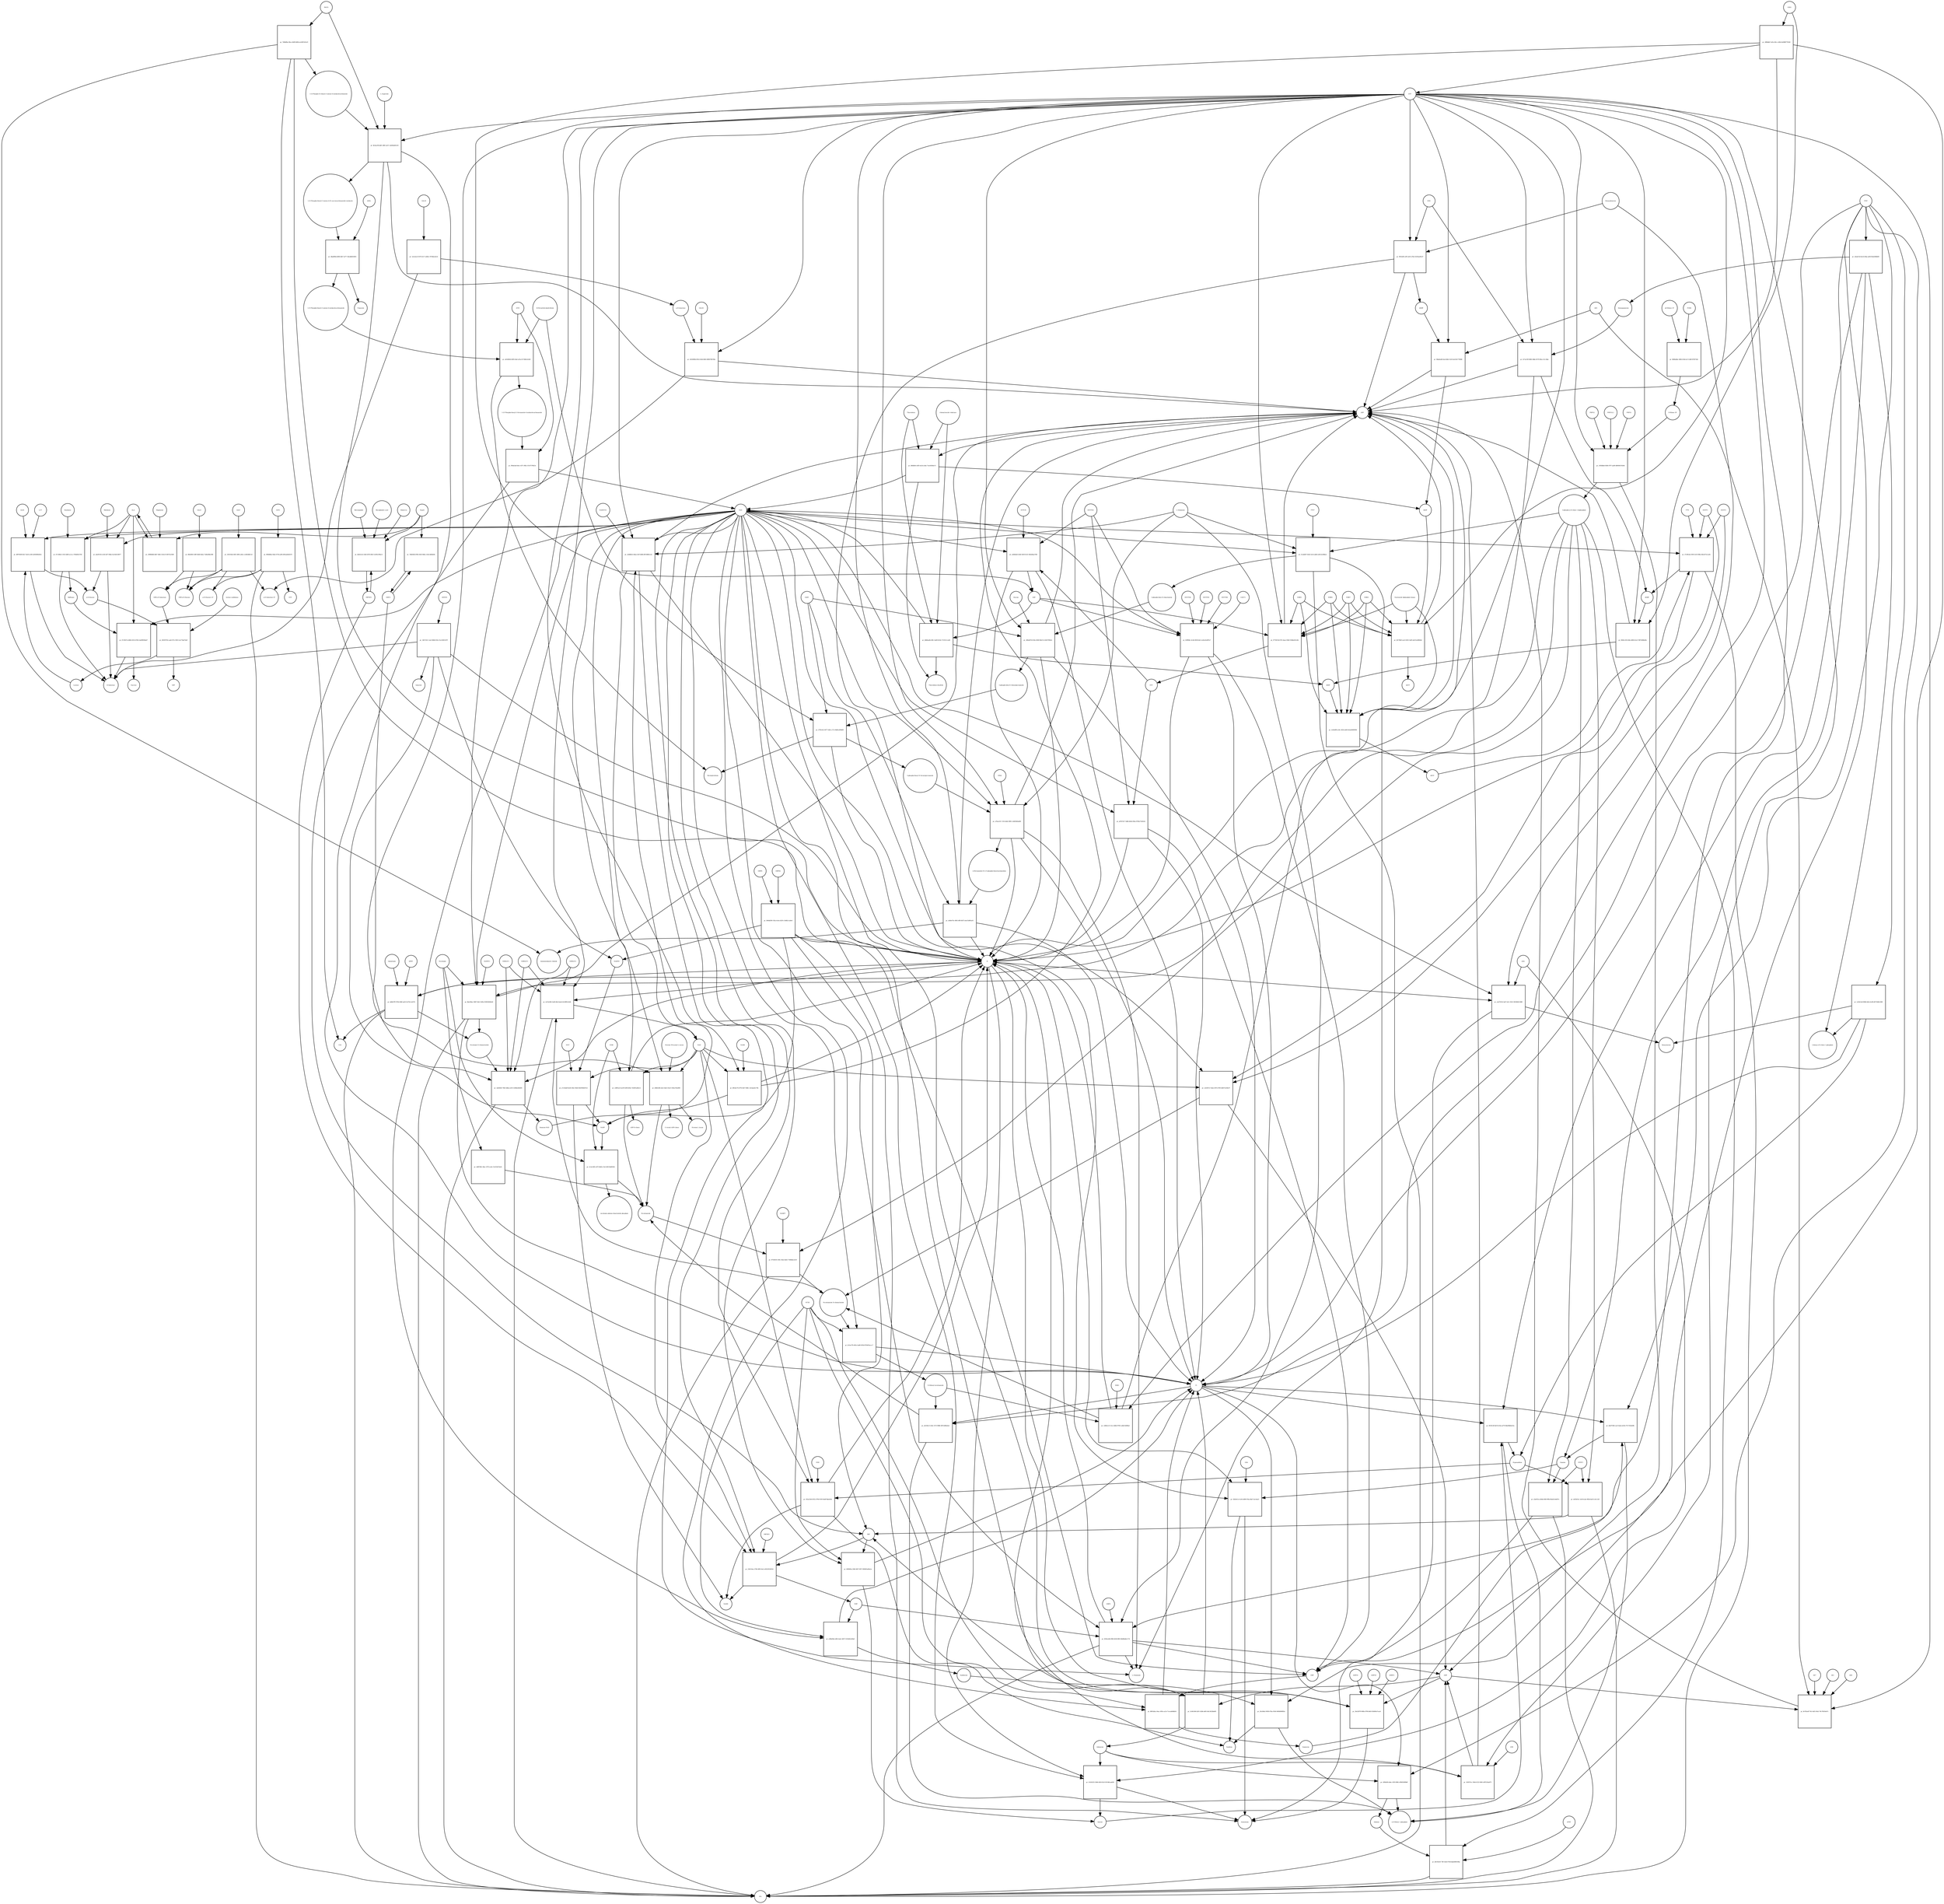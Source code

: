 strict digraph  {
"pr_2c4c4ce5-9370-4117-a00d-c7678dce6c41" [annotation="", bipartite=1, cls=process, fontsize=4, label="pr_2c4c4ce5-9370-4117-a00d-c7678dce6c41", shape=square];
"D-Galactose" [annotation="http_//identifiers.org/CHEBI_27667|http_//identifiers.org/pubchem.compound_439353|http_//identifiers.org/bigg.metabolite_gal_bD", bipartite=0, cls="simple chemical", fontsize=4, label="D-Galactose", shape=circle];
"⍺-D-Galactose" [annotation="http_//identifiers.org/CHEBI_28061|http_//identifiers.org/pubchem.compound_439357|http_//identifiers.org/bigg.metabolite_gal", bipartite=0, cls="simple chemical", fontsize=4, label="⍺-D-Galactose", shape=circle];
GALM [annotation="http_//identifiers.org/uniprot_Q96C23", bipartite=0, cls=macromolecule, fontsize=4, label=GALM, shape=circle];
"pr_d162969b-691d-41b6-8402-86ff479b769a" [annotation="", bipartite=1, cls=process, fontsize=4, label="pr_d162969b-691d-41b6-8402-86ff479b769a", shape=square];
"⍺-D-Galactose-1P" [annotation="http_//identifiers.org/CHEBI_17973|http_//identifiers.org/pubchem.compound_123912|http_//identifiers.org/bigg.metabolite_gal1p", bipartite=0, cls="simple chemical", fontsize=4, label="⍺-D-Galactose-1P", shape=circle];
GALK1 [annotation="http_//identifiers.org/uniprot_P51570", bipartite=0, cls=macromolecule, fontsize=4, label=GALK1, shape=circle];
ATP [annotation="http_//identifiers.org/CHEBI_15422|http_//identifiers.org/pubchem.compound_5957|http_//identifiers.org/bigg.metabolite_atp", bipartite=0, cls="simple chemical", fontsize=4, label=ATP, shape=circle];
ADP [annotation="http_//identifiers.org/CHEBI_16761|http_//identifiers.org/pubchem.compound_6022|http_//identifiers.org/bigg.metabolite_adp", bipartite=0, cls="simple chemical", fontsize=4, label=ADP, shape=circle];
"pr_259335de-60f2-44f6-a3de-cce6fe8d611d" [annotation="", bipartite=1, cls=process, fontsize=4, label="pr_259335de-60f2-44f6-a3de-cce6fe8d611d", shape=square];
"UDP-⍺-D-Galactose" [annotation="http_//identifiers.org/CHEBI_66914|http_//identifiers.org/pubchem.compound_18068|http_//identifiers.org/bigg.metabolite_udpgal", bipartite=0, cls="simple chemical", fontsize=4, label="UDP-⍺-D-Galactose", shape=circle];
GALT [annotation="http_//identifiers.org/uniprot_P07902", bipartite=0, cls=macromolecule, fontsize=4, label=GALT, shape=circle];
"UDP-⍺-D-Glucose" [annotation="http_//identifiers.org/CHEBI_46229|http_//identifiers.org/pubchem.compound_8629|http_//identifiers.org/bigg.metabolite_udpg", bipartite=0, cls="simple chemical", fontsize=4, label="UDP-⍺-D-Glucose", shape=circle];
"⍺-D-Glucose-1-P" [annotation="http_//identifiers.org/CHEBI_29042|http_//identifiers.org/pubchem.compound_439165|http_//identifiers.org/bigg.metabolite_g1p", bipartite=0, cls="simple chemical", fontsize=4, label="⍺-D-Glucose-1-P", shape=circle];
"pr_9f48d8da-04a6-4736-ae06-d95eab4d1b70" [annotation="", bipartite=1, cls=process, fontsize=4, label="pr_9f48d8da-04a6-4736-ae06-d95eab4d1b70", shape=square];
UGP2 [annotation="http_//identifiers.org/uniprot_Q16851", bipartite=0, cls=macromolecule, fontsize=4, label=UGP2, shape=circle];
PPi [annotation="http_//identifiers.org/CHEBI_18361|http_//identifiers.org/pubchem.compound_644102|http_//identifiers.org/bigg.metabolite_ppi", bipartite=0, cls="simple chemical", fontsize=4, label=PPi, shape=circle];
UTP [annotation="http_//identifiers.org/CHEBI_15713|http_//identifiers.org/pubchem.compound_6133|http_//identifiers.org/bigg.metabolite_utp", bipartite=0, cls="simple chemical", fontsize=4, label=UTP, shape=circle];
"pr_8fde0841-b9ff-4b04-8eba-72d0a96bc696" [annotation="", bipartite=1, cls=process, fontsize=4, label="pr_8fde0841-b9ff-4b04-8eba-72d0a96bc696", shape=square];
GALE [annotation="http_//identifiers.org/uniprot_Q14376", bipartite=0, cls=macromolecule, fontsize=4, label=GALE, shape=circle];
Lactose [annotation="http_//identifiers.org/CHEBI_17716|http_//identifiers.org/pubchem.compound_440995|http_//identifiers.org/bigg.metabolite_lcts", bipartite=0, cls="simple chemical", fontsize=4, label=Lactose, shape=circle];
"pr_d9978269-bfa7-4e43-a160-af45069b3b3c" [annotation="", bipartite=1, cls=process, fontsize=4, label="pr_d9978269-bfa7-4e43-a160-af45069b3b3c", shape=square];
GLB1 [annotation="http_//identifiers.org/uniprot_P16278", bipartite=0, cls=macromolecule, fontsize=4, label=GLB1, shape=circle];
LCT [annotation="http_//identifiers.org/uniprot_P09848", bipartite=0, cls=macromolecule, fontsize=4, label=LCT, shape=circle];
H2O [annotation="http_//identifiers.org/CHEBI_15377|http_//identifiers.org/pubchem.compound_962|http_//identifiers.org/bigg.metabolite_h2o", bipartite=0, cls="simple chemical", fontsize=4, label=H2O, shape=circle];
"⍺-D-Glucose" [annotation="http_//identifiers.org/CHEBI_28102|http_//identifiers.org/pubchem.compound_79025|http_//identifiers.org/bigg.metabolite_glc__D", bipartite=0, cls="simple chemical", fontsize=4, label="⍺-D-Glucose", shape=circle];
"pr_14b73321-1eef-49db-925e-51e14581187f" [annotation="", bipartite=1, cls=process, fontsize=4, label="pr_14b73321-1eef-49db-925e-51e14581187f", shape=square];
Galacitol [annotation="http_//identifiers.org/CHEBI_16813|http_//identifiers.org/pubchem.compound_11850|http_//identifiers.org/bigg.metabolite_galt", bipartite=0, cls="simple chemical", fontsize=4, label=Galacitol, shape=circle];
AKR1B1 [annotation="http_//identifiers.org/uniprot_P15121", bipartite=0, cls=macromolecule, fontsize=4, label=AKR1B1, shape=circle];
NADP [annotation="http_//identifiers.org/CHEBI_18009|http_//identifiers.org/pubchem.compound_5886|http_//identifiers.org/bigg.metabolite_nadp", bipartite=0, cls="simple chemical", fontsize=4, label=NADP, shape=circle];
NADPH [annotation="http_//identifiers.org/CHEBI_16474|http_//identifiers.org/pubchem.compound_5884|http_//identifiers.org/bigg.metabolite_nadph", bipartite=0, cls="simple chemical", fontsize=4, label=NADPH, shape=circle];
H [annotation="http_//identifiers.org/CHEBI_24636|http_//identifiers.org/pubchem.compound_1038|http_//identifiers.org/bigg.metabolite_h", bipartite=0, cls="simple chemical", fontsize=4, label=H, shape=circle];
Melibiose [annotation="http_//identifiers.org/CHEBI_28053|http_//identifiers.org/pubchem.compound_440658|http_//identifiers.org/bigg.metabolite_melib", bipartite=0, cls="simple chemical", fontsize=4, label=Melibiose, shape=circle];
"pr_daef0150-e1d4-42f7-84be-fa21b0218877" [annotation="", bipartite=1, cls=process, fontsize=4, label="pr_daef0150-e1d4-42f7-84be-fa21b0218877", shape=square];
GLA [annotation="http_//identifiers.org/uniprot_P06280", bipartite=0, cls=macromolecule, fontsize=4, label=GLA, shape=circle];
Raffinose [annotation="http_//identifiers.org/CHEBI_16634|http_//identifiers.org/pubchem.compound_439242|http_//identifiers.org/bigg.metabolite_raffin", bipartite=0, cls="simple chemical", fontsize=4, label=Raffinose, shape=circle];
"pr_67c9027a-d666-4552-b7b9-cbe9f859da47" [annotation="", bipartite=1, cls=process, fontsize=4, label="pr_67c9027a-d666-4552-b7b9-cbe9f859da47", shape=square];
Sucrose [annotation="http_//identifiers.org/CHEBI_17992|http_//identifiers.org/pubchem.compound_5988|http_//identifiers.org/bigg.metabolite_sucr", bipartite=0, cls="simple chemical", fontsize=4, label=Sucrose, shape=circle];
"pr_69359758-caa8-473c-9033-2a175da7fa4f" [annotation="", bipartite=1, cls=process, fontsize=4, label="pr_69359758-caa8-473c-9033-2a175da7fa4f", shape=square];
"lactose synthetase" [annotation="http_//identifiers.org/uniprot_P00709|http_//identifiers.org/uniprot_P15291", bipartite=0, cls=complex, fontsize=4, label="lactose synthetase", shape=circle];
UDP [annotation="http_//identifiers.org/CHEBI_17659|http_//identifiers.org/pubchem.compound_6031|http_//identifiers.org/bigg.metabolite_udp", bipartite=0, cls="simple chemical", fontsize=4, label=UDP, shape=circle];
Stachyose [annotation="http_//identifiers.org/CHEBI_17164|http_//identifiers.org/pubchem.compound_439531|http_//identifiers.org/bigg.metabolite_stys", bipartite=0, cls="simple chemical", fontsize=4, label=Stachyose, shape=circle];
"pr_67c586e5-3516-4d85-ac1a-c785b8432764" [annotation="", bipartite=1, cls=process, fontsize=4, label="pr_67c586e5-3516-4d85-ac1a-c785b8432764", shape=square];
NAD [annotation="http_//identifiers.org/CHEBI_15846|http_//identifiers.org/pubchem.compound_5892|http_//identifiers.org/bigg.metabolite_nad", bipartite=0, cls="simple chemical", fontsize=4, label=NAD, shape=circle];
"pr_881da17b-5f7b-4427-848c-c4cbaad2c76b" [annotation="", bipartite=1, cls=process, fontsize=4, label="pr_881da17b-5f7b-4427-848c-c4cbaad2c76b", shape=square];
NADK [annotation="http_//identifiers.org/uniprot_O95544", bipartite=0, cls=macromolecule, fontsize=4, label=NADK, shape=circle];
"pr_a7cd3ab9-be45-49a1-86e8-462956b567a1" [annotation="", bipartite=1, cls=process, fontsize=4, label="pr_a7cd3ab9-be45-49a1-86e8-462956b567a1", shape=square];
NADH [annotation="http_//identifiers.org/CHEBI_16908|http_//identifiers.org/pubchem.compound_439153|http_//identifiers.org/bigg.metabolite_nadh", bipartite=0, cls="simple chemical", fontsize=4, label=NADH, shape=circle];
NNT [annotation="http_//identifiers.org/uniprot_Q13423", bipartite=0, cls=macromolecule, fontsize=4, label=NNT, shape=circle];
"Deamino-NAD" [annotation="http_//identifiers.org/CHEBI_18304|http_//identifiers.org/pubchem.compound_135421870|http_//identifiers.org/bigg.metabolite_dnad", bipartite=0, cls="simple chemical", fontsize=4, label="Deamino-NAD", shape=circle];
"pr_a5db86c4-4bea-4cff-bb9b-6ff168b9ccb1" [annotation="", bipartite=1, cls=process, fontsize=4, label="pr_a5db86c4-4bea-4cff-bb9b-6ff168b9ccb1", shape=square];
NADSYN1 [annotation="urn_miriam_pubmed_12547821|http_//identifiers.org/uniprot_Q6IA69", bipartite=0, cls=macromolecule, fontsize=4, label=NADSYN1, shape=circle];
"L-Glutamine" [annotation="http_//identifiers.org/CHEBI_18050|http_//identifiers.org/pubchem.compound_5961|http_//identifiers.org/bigg.metabolite_gln__L", bipartite=0, cls="simple chemical", fontsize=4, label="L-Glutamine", shape=circle];
"L-Glutamate" [annotation="http_//identifiers.org/CHEBI_16015|http_//identifiers.org/pubchem.compound_33032|http_//identifiers.org/bigg.metabolite_glu__L", bipartite=0, cls="simple chemical", fontsize=4, label="L-Glutamate", shape=circle];
"Nicotinamide D-ribonucleotide" [annotation="http_//identifiers.org/CHEBI_16171|http_//identifiers.org/pubchem.compound_14180", bipartite=0, cls="simple chemical", fontsize=4, label="Nicotinamide D-ribonucleotide", shape=circle];
"pr_4c55a584-3a48-4fe4-baeb-b3c8f85cfe66" [annotation="", bipartite=1, cls=process, fontsize=4, label="pr_4c55a584-3a48-4fe4-baeb-b3c8f85cfe66", shape=square];
NMNAT2 [annotation="urn_miriam_pubmed_12359228|http_//identifiers.org/uniprot_Q9BZQ4", bipartite=0, cls=macromolecule, fontsize=4, label=NMNAT2, shape=circle];
NMNAT1 [annotation="urn_miriam_pubmed_12359228|http_//identifiers.org/uniprot_Q9HAN9", bipartite=0, cls=macromolecule, fontsize=4, label=NMNAT1, shape=circle];
NMNAT3 [annotation="urn_miriam_pubmed_17402747|http_//identifiers.org/uniprot_Q96T66", bipartite=0, cls=macromolecule, fontsize=4, label=NMNAT3, shape=circle];
"pr_cb3307a7-d3ae-497e-876f-4d037a558a7f" [annotation="", bipartite=1, cls=process, fontsize=4, label="pr_cb3307a7-d3ae-497e-876f-4d037a558a7f", shape=square];
ENPP1 [annotation="http_//identifiers.org/uniprot_P22413", bipartite=0, cls=macromolecule, fontsize=4, label=ENPP1, shape=circle];
ENPP3 [annotation="http_//identifiers.org/uniprot_O14638", bipartite=0, cls=macromolecule, fontsize=4, label=ENPP3, shape=circle];
AMP [annotation="http_//identifiers.org/CHEBI_16027|http_//identifiers.org/pubchem.compound_6083|http_//identifiers.org/bigg.metabolite_amp", bipartite=0, cls="simple chemical", fontsize=4, label=AMP, shape=circle];
"N-Ribosyl-nicotinamide" [annotation="http_//identifiers.org/CHEBI_15927|http_//identifiers.org/pubchem.compound_439924|http_//identifiers.org/bigg.metabolite_rnam", bipartite=0, cls="simple chemical", fontsize=4, label="N-Ribosyl-nicotinamide", shape=circle];
"pr_1d49a1c0-12ce-4d6d-9769-ca6b21b0f8ed" [annotation="", bipartite=1, cls=process, fontsize=4, label="pr_1d49a1c0-12ce-4d6d-9769-ca6b21b0f8ed", shape=square];
NRK1 [annotation="http_//identifiers.org/uniprot_Q9NWW6", bipartite=0, cls=macromolecule, fontsize=4, label=NRK1, shape=circle];
"pr_b15ecf7b-465e-4ad8-819b-f67b835accc7" [annotation="", bipartite=1, cls=process, fontsize=4, label="pr_b15ecf7b-465e-4ad8-819b-f67b835accc7", shape=square];
NT5E [annotation="urn_miriam_pubmed_2848759|http_//identifiers.org/uniprot_P21589", bipartite=0, cls=macromolecule, fontsize=4, label=NT5E, shape=circle];
Pi [annotation="http_//identifiers.org/CHEBI_18367|http_//identifiers.org/pubchem.compound_1061|http_//identifiers.org/bigg.metabolite_pi", bipartite=0, cls="simple chemical", fontsize=4, label=Pi, shape=circle];
Nicotinate [annotation="http_//identifiers.org/CHEBI_32544|http_//identifiers.org/pubchem.compound_937|http_//identifiers.org/bigg.metabolite_nicnt", bipartite=0, cls="simple chemical", fontsize=4, label=Nicotinate, shape=circle];
"pr_3c2a1485-e47f-46d4-a7a6-d3615bd003b1" [annotation="", bipartite=1, cls=process, fontsize=4, label="pr_3c2a1485-e47f-46d4-a7a6-d3615bd003b1", shape=square];
Nicotinamide [annotation="http_//identifiers.org/CHEBI_17154|http_//identifiers.org/pubchem.compound_936|http_//identifiers.org/bigg.metabolite_ncam", bipartite=0, cls="simple chemical", fontsize=4, label=Nicotinamide, shape=circle];
CD38 [annotation="urn_miriam_pubmed_16690024|http_//identifiers.org/uniprot_P28907", bipartite=0, cls=macromolecule, fontsize=4, label=CD38, shape=circle];
"nicotinate-adenine dinucleotide phosphate" [annotation="http_//identifiers.org/CHEBI_75967|http_//identifiers.org/pubchem.compound_71768143", bipartite=0, cls="simple chemical", fontsize=4, label="nicotinate-adenine dinucleotide phosphate", shape=circle];
"pr_97558181-650c-4fae-bd3e-7180dbecefc8" [annotation="", bipartite=1, cls=process, fontsize=4, label="pr_97558181-650c-4fae-bd3e-7180dbecefc8", shape=square];
NAMPT [annotation="http_//identifiers.org/uniprot_P43490", bipartite=0, cls=macromolecule, fontsize=4, label=NAMPT, shape=circle];
"5-phospho-⍺-D-ribose 1-diphosphate" [annotation="http_//identifiers.org/CHEBI_17111|http_//identifiers.org/pubchem.compound_7339|http_//identifiers.org/bigg.metabolite_prpp", bipartite=0, cls="simple chemical", fontsize=4, label="5-phospho-⍺-D-ribose 1-diphosphate", shape=circle];
"pr_a9c042c5-424c-471f-9988-3f67e808e4e2" [annotation="", bipartite=1, cls=process, fontsize=4, label="pr_a9c042c5-424c-471f-9988-3f67e808e4e2", shape=square];
PNP [annotation="http_//identifiers.org/uniprot_P00491", bipartite=0, cls=macromolecule, fontsize=4, label=PNP, shape=circle];
"⍺-D-Ribose 1-phosphate" [annotation="http_//identifiers.org/CHEBI_16300|http_//identifiers.org/pubchem.compound_439236|http_//identifiers.org/bigg.metabolite_r1p", bipartite=0, cls="simple chemical", fontsize=4, label="⍺-D-Ribose 1-phosphate", shape=circle];
"pr_4fdb5284-afa2-4ab1-81a0-130ea7d3a900" [annotation="", bipartite=1, cls=process, fontsize=4, label="pr_4fdb5284-afa2-4ab1-81a0-130ea7d3a900", shape=square];
SIRT5 [annotation="urn_miriam_pubmed_17694089|http_//identifiers.org/uniprot_Q9NXA8", bipartite=0, cls=macromolecule, fontsize=4, label=SIRT5, shape=circle];
"Histone N6-acetyl-L-lysine" [annotation="http_//identifiers.org/pubchem.substance_5094", bipartite=0, cls="simple chemical", fontsize=4, label="Histone N6-acetyl-L-lysine", shape=circle];
"O-Acetyl-ADP-ribose" [annotation="http_//identifiers.org/CHEBI_76279|http_//identifiers.org/pubchem.compound_72193709", bipartite=0, cls="simple chemical", fontsize=4, label="O-Acetyl-ADP-ribose", shape=circle];
"Histone-L-lysine" [annotation="http_//identifiers.org/CHEBI_5738|http_//identifiers.org/pubchem.substance_5447|http_//identifiers.org/pubchem.substance_223439948", bipartite=0, cls="simple chemical", fontsize=4, label="Histone-L-lysine", shape=circle];
"pr_cd891ac6-ae39-4296-b65a-7d2491ad0a12" [annotation="", bipartite=1, cls=process, fontsize=4, label="pr_cd891ac6-ae39-4296-b65a-7d2491ad0a12", shape=square];
"ADP-D-ribose" [annotation="http_//identifiers.org/CHEBI_16960|http_//identifiers.org/pubchem.compound_33576", bipartite=0, cls="simple chemical", fontsize=4, label="ADP-D-ribose", shape=circle];
"Nicotinate D-ribonucleotide" [annotation="http_//identifiers.org/CHEBI_15763|http_//identifiers.org/pubchem.compound_121992|http_//identifiers.org/bigg.metabolite_nicrnt", bipartite=0, cls="simple chemical", fontsize=4, label="Nicotinate D-ribonucleotide", shape=circle];
"pr_3afd5fd3-76b5-4dba-a218-1240bee8b385" [annotation="", bipartite=1, cls=process, fontsize=4, label="pr_3afd5fd3-76b5-4dba-a218-1240bee8b385", shape=square];
Quinolinate [annotation="http_//identifiers.org/CHEBI_16675|http_//identifiers.org/pubchem.compound_1066|http_//identifiers.org/bigg.metabolite_quln", bipartite=0, cls="simple chemical", fontsize=4, label=Quinolinate, shape=circle];
"pr_bd0d27ff-9764-49df-ae63-fcd74c1e4374" [annotation="", bipartite=1, cls=process, fontsize=4, label="pr_bd0d27ff-9764-49df-ae63-fcd74c1e4374", shape=square];
QPRT [annotation="http_//identifiers.org/uniprot_Q15274", bipartite=0, cls=macromolecule, fontsize=4, label=QPRT, shape=circle];
CO2 [annotation="http_//identifiers.org/CHEBI_16526|http_//identifiers.org/pubchem.compound_280|http_//identifiers.org/bigg.metabolite_co2", bipartite=0, cls="simple chemical", fontsize=4, label=CO2, shape=circle];
"pr_8ba394ac-9687-40e1-b09a-91893456fe40" [annotation="", bipartite=1, cls=process, fontsize=4, label="pr_8ba394ac-9687-40e1-b09a-91893456fe40", shape=square];
NAPRT1 [annotation="http_//identifiers.org/uniprot_Q6XQN6", bipartite=0, cls=macromolecule, fontsize=4, label=NAPRT1, shape=circle];
"pr_4df87d8c-0bec-47f3-acde-15e552b74a9c" [annotation="", bipartite=1, cls=process, fontsize=4, label="pr_4df87d8c-0bec-47f3-acde-15e552b74a9c", shape=square];
"⍺D-Ribose 1P" [annotation="http_//identifiers.org/CHEBI_16300|http_//identifiers.org/pubchem.compound_439236|http_//identifiers.org/bigg.metabolite_r1p", bipartite=0, cls="simple chemical", fontsize=4, label="⍺D-Ribose 1P", shape=circle];
"pr_6668a8de-3d9d-414b-bc15-4df147007344" [annotation="", bipartite=1, cls=process, fontsize=4, label="pr_6668a8de-3d9d-414b-bc15-4df147007344", shape=square];
"D-Ribose 5P" [annotation="http_//identifiers.org/CHEBI_78679|http_//identifiers.org/pubchem.compound_439167", bipartite=0, cls="simple chemical", fontsize=4, label="D-Ribose 5P", shape=circle];
PGM2 [annotation="http_//identifiers.org/uniprot_Q96G03", bipartite=0, cls=macromolecule, fontsize=4, label=PGM2, shape=circle];
"pr_105fdbbd-6588-4797-aa89-d69694191b9d" [annotation="", bipartite=1, cls=process, fontsize=4, label="pr_105fdbbd-6588-4797-aa89-d69694191b9d", shape=square];
PRPS1 [annotation="http_//identifiers.org/uniprot_P60891", bipartite=0, cls=macromolecule, fontsize=4, label=PRPS1, shape=circle];
PRPS2 [annotation="http_//identifiers.org/uniprot_P11908", bipartite=0, cls=macromolecule, fontsize=4, label=PRPS2, shape=circle];
PRPS1L1 [annotation="http_//identifiers.org/uniprot_P21108", bipartite=0, cls=macromolecule, fontsize=4, label=PRPS1L1, shape=circle];
"pr_fc2ab607-62d2-4c42-abb0-a4412e20bbce" [annotation="", bipartite=1, cls=process, fontsize=4, label="pr_fc2ab607-62d2-4c42-abb0-a4412e20bbce", shape=square];
"5-phospho-beta-D-ribosylamine" [annotation="http_//identifiers.org/CHEBI_37737|http_//identifiers.org/pubchem.compound_439905|http_//identifiers.org/bigg.metabolite_pram", bipartite=0, cls="simple chemical", fontsize=4, label="5-phospho-beta-D-ribosylamine", shape=circle];
PPAT [annotation="http_//identifiers.org/uniprot_Q06203", bipartite=0, cls=macromolecule, fontsize=4, label=PPAT, shape=circle];
"pr_280ab97d-618a-4508-96e9-5c1b927994cb" [annotation="", bipartite=1, cls=process, fontsize=4, label="pr_280ab97d-618a-4508-96e9-5c1b927994cb", shape=square];
"5-phospho-beta-D-ribosylglycinamide" [annotation="http_//identifiers.org/CHEBI_143788|http_//identifiers.org/pubchem.compound_129630972|http_//identifiers.org/bigg.metabolite_gar", bipartite=0, cls="simple chemical", fontsize=4, label="5-phospho-beta-D-ribosylglycinamide", shape=circle];
GART [annotation="http_//identifiers.org/uniprot_P22102", bipartite=0, cls=macromolecule, fontsize=4, label=GART, shape=circle];
Glycine [annotation="http_//identifiers.org/CHEBI_15428|http_//identifiers.org/pubchem.compound_750|http_//identifiers.org/bigg.metabolite_gly", bipartite=0, cls="simple chemical", fontsize=4, label=Glycine, shape=circle];
"pr_27f41d12-0077-428c-a712-84dfcaf99d09" [annotation="", bipartite=1, cls=process, fontsize=4, label="pr_27f41d12-0077-428c-a712-84dfcaf99d09", shape=square];
"5-phosphoribosyl-N-formylglycinamide" [annotation="http_//identifiers.org/pubchem.compound_129652037|http_//identifiers.org/bigg.metabolite_fgam", bipartite=0, cls="simple chemical", fontsize=4, label="5-phosphoribosyl-N-formylglycinamide", shape=circle];
"10-Formyltetrahydrofolate" [annotation="http_//identifiers.org/CHEBI_15637|http_//identifiers.org/pubchem.compound_135450591|http_//identifiers.org/bigg.metabolite_10fthf", bipartite=0, cls="simple chemical", fontsize=4, label="10-Formyltetrahydrofolate", shape=circle];
Tetrahydrofolate [annotation="http_//identifiers.org/CHEBI_67016|http_//identifiers.org/pubchem.compound_135444742|http_//identifiers.org/bigg.metabolite_thf", bipartite=0, cls="simple chemical", fontsize=4, label=Tetrahydrofolate, shape=circle];
"pr_a7bca231-7c93-4442-9991-1d2839d3af60" [annotation="", bipartite=1, cls=process, fontsize=4, label="pr_a7bca231-7c93-4442-9991-1d2839d3af60", shape=square];
"2-(Formamido)-N1-(5'-phosphoribosyl)acetamidine" [annotation="http_//identifiers.org/pubchem.compound_5462266|http_//identifiers.org/bigg.metabolite_fpram", bipartite=0, cls="simple chemical", fontsize=4, label="2-(Formamido)-N1-(5'-phosphoribosyl)acetamidine", shape=circle];
PFAS [annotation="http_//identifiers.org/uniprot_O15067", bipartite=0, cls=macromolecule, fontsize=4, label=PFAS, shape=circle];
"pr_e4b9e78c-6963-4ff0-8b75-ebcf1d981a01" [annotation="", bipartite=1, cls=process, fontsize=4, label="pr_e4b9e78c-6963-4ff0-8b75-ebcf1d981a01", shape=square];
"Aminoimidazole ribotide" [annotation="http_//identifiers.org/CHEBI_138560|http_//identifiers.org/pubchem.compound_161500|http_//identifiers.org/bigg.metabolite_airs", bipartite=0, cls="simple chemical", fontsize=4, label="Aminoimidazole ribotide", shape=circle];
"pr_740b6fba-9bca-4b99-b894-ee2487ef3a33" [annotation="", bipartite=1, cls=process, fontsize=4, label="pr_740b6fba-9bca-4b99-b894-ee2487ef3a33", shape=square];
"1-(5-Phospho-D-ribosyl)-5-amino-4-imidazolecarboxylate" [annotation="http_//identifiers.org/CHEBI_28413|http_//identifiers.org/pubchem.compound_165388|http_//identifiers.org/bigg.metabolite_5aizc", bipartite=0, cls="simple chemical", fontsize=4, label="1-(5-Phospho-D-ribosyl)-5-amino-4-imidazolecarboxylate", shape=circle];
PAICS [annotation="http_//identifiers.org/uniprot_P22234", bipartite=0, cls=macromolecule, fontsize=4, label=PAICS, shape=circle];
"pr_bfcbac90-bdf1-4681-ab71-3a836edf2218" [annotation="", bipartite=1, cls=process, fontsize=4, label="pr_bfcbac90-bdf1-4681-ab71-3a836edf2218", shape=square];
"1-(5'-Phosphoribosyl)-5-amino-4-(N-succinocarboxamide)-imidazole" [annotation="http_//identifiers.org/CHEBI_18319|http_//identifiers.org/pubchem.compound_160666", bipartite=0, cls="simple chemical", fontsize=4, label="1-(5'-Phosphoribosyl)-5-amino-4-(N-succinocarboxamide)-imidazole", shape=circle];
"L-Aspartate" [annotation="http_//identifiers.org/CHEBI_17053|http_//identifiers.org/pubchem.compound_5960|http_//identifiers.org/bigg.metabolite_asp__L", bipartite=0, cls="simple chemical", fontsize=4, label="L-Aspartate", shape=circle];
"pr_48adf06d-d000-4827-af77-39a3d6453693" [annotation="", bipartite=1, cls=process, fontsize=4, label="pr_48adf06d-d000-4827-af77-39a3d6453693", shape=square];
"1-(5'-Phosphoribosyl)-5-amino-4-imidazolecarboxamide" [annotation="http_//identifiers.org/CHEBI_18406|http_//identifiers.org/pubchem.compound_65110|http_//identifiers.org/bigg.metabolite_aicar", bipartite=0, cls="simple chemical", fontsize=4, label="1-(5'-Phosphoribosyl)-5-amino-4-imidazolecarboxamide", shape=circle];
ADSL [annotation="http_//identifiers.org/uniprot_P30566", bipartite=0, cls=macromolecule, fontsize=4, label=ADSL, shape=circle];
Fumarate [annotation="http_//identifiers.org/CHEBI_29806|http_//identifiers.org/pubchem.compound_5460307|http_//identifiers.org/bigg.metabolite_fum", bipartite=0, cls="simple chemical", fontsize=4, label=Fumarate, shape=circle];
"pr_a0320826-82f9-43af-a25a-617286c0cb58" [annotation="", bipartite=1, cls=process, fontsize=4, label="pr_a0320826-82f9-43af-a25a-617286c0cb58", shape=square];
"1-(5'-Phosphoribosyl)-5-formamido-4-imidazolecarboxamide" [annotation="http_//identifiers.org/CHEBI_18381|http_//identifiers.org/pubchem.compound_166760|http_//identifiers.org/bigg.metabolite_fprica", bipartite=0, cls="simple chemical", fontsize=4, label="1-(5'-Phosphoribosyl)-5-formamido-4-imidazolecarboxamide", shape=circle];
ATIC [annotation="http_//identifiers.org/uniprot_P31939", bipartite=0, cls=macromolecule, fontsize=4, label=ATIC, shape=circle];
"pr_f09ab3a8-bfa1-4371-9fb2-1f147579623c" [annotation="", bipartite=1, cls=process, fontsize=4, label="pr_f09ab3a8-bfa1-4371-9fb2-1f147579623c", shape=square];
IMP [annotation="http_//identifiers.org/CHEBI_17202|http_//identifiers.org/pubchem.compound_135398640|http_//identifiers.org/bigg.metabolite_imp", bipartite=0, cls="simple chemical", fontsize=4, label=IMP, shape=circle];
"pr_23b314ea-2786-4f8f-b3a2-e00229526554" [annotation="", bipartite=1, cls=process, fontsize=4, label="pr_23b314ea-2786-4f8f-b3a2-e00229526554", shape=square];
XMP [annotation="http_//identifiers.org/CHEBI_15652|http_//identifiers.org/pubchem.compound_73323|http_//identifiers.org/bigg.metabolite_xmp", bipartite=0, cls="simple chemical", fontsize=4, label=XMP, shape=circle];
IMPDH1 [annotation="http_//identifiers.org/uniprot_P20839", bipartite=0, cls=macromolecule, fontsize=4, label=IMPDH1, shape=circle];
IMPDH2 [annotation="http_//identifiers.org/uniprot_P12268", bipartite=0, cls=macromolecule, fontsize=4, label=IMPDH2, shape=circle];
"pr_0556ce8b-f098-4028-8f83-9b49bd4e1174" [annotation="", bipartite=1, cls=process, fontsize=4, label="pr_0556ce8b-f098-4028-8f83-9b49bd4e1174", shape=square];
GMP [annotation="http_//identifiers.org/CHEBI_17345|http_//identifiers.org/pubchem.compound_135398631|http_//identifiers.org/bigg.metabolite_gmp", bipartite=0, cls="simple chemical", fontsize=4, label=GMP, shape=circle];
GMPS [annotation="urn_miriam_pubmed_8089153|http_//identifiers.org/uniprot_P49915", bipartite=0, cls=macromolecule, fontsize=4, label=GMPS, shape=circle];
"pr_28fbbbb7-af2e-49cc-a56b-0e6988770549" [annotation="", bipartite=1, cls=process, fontsize=4, label="pr_28fbbbb7-af2e-49cc-a56b-0e6988770549", shape=square];
GDP [annotation="http_//identifiers.org/CHEBI_17552|http_//identifiers.org/pubchem.compound_135398619|http_//identifiers.org/bigg.metabolite_gdp", bipartite=0, cls="simple chemical", fontsize=4, label=GDP, shape=circle];
GUK1 [annotation="urn_miriam_pubmed_8663313|http_//identifiers.org/uniprot_Q16774", bipartite=0, cls=macromolecule, fontsize=4, label=GUK1, shape=circle];
"pr_977467e8-67f2-4aee-93bf-f338de453c6b" [annotation="", bipartite=1, cls=process, fontsize=4, label="pr_977467e8-67f2-4aee-93bf-f338de453c6b", shape=square];
GTP [annotation="http_//identifiers.org/CHEBI_15996|http_//identifiers.org/pubchem.compound_35398633|http_//identifiers.org/bigg.metabolite_gtp", bipartite=0, cls="simple chemical", fontsize=4, label=GTP, shape=circle];
NME3 [annotation="http_//identifiers.org/uniprot_Q13232", bipartite=0, cls=macromolecule, fontsize=4, label=NME3, shape=circle];
"Nucleoside diphosphate kinase" [annotation="http_//identifiers.org/uniprot_P15531|http_//identifiers.org/uniprot_P22392", bipartite=0, cls=complex, fontsize=4, label="Nucleoside diphosphate kinase", shape=circle];
NME5 [annotation="http_//identifiers.org/uniprot_P56597", bipartite=0, cls=macromolecule, fontsize=4, label=NME5, shape=circle];
NME6 [annotation="http_//identifiers.org/uniprot_O75414", bipartite=0, cls=macromolecule, fontsize=4, label=NME6, shape=circle];
NME7 [annotation="http_//identifiers.org/uniprot_Q9Y5B8", bipartite=0, cls=macromolecule, fontsize=4, label=NME7, shape=circle];
"pr_d6d6aa6b-40fc-4ed9-b53d-1721f3c1ca66" [annotation="", bipartite=1, cls=process, fontsize=4, label="pr_d6d6aa6b-40fc-4ed9-b53d-1721f3c1ca66", shape=square];
dGDP [annotation="http_//identifiers.org/CHEBI_28862|http_//identifiers.org/pubchem.compound_135398595|http_//identifiers.org/bigg.metabolite_dgdp", bipartite=0, cls="simple chemical", fontsize=4, label=dGDP, shape=circle];
"ribonucleoside reductase" [annotation="http_//identifiers.org/uniprot_P23921|http_//identifiers.org/uniprot_P31350|http_//identifiers.org/uniprot_Q7LG56", bipartite=0, cls=complex, fontsize=4, label="ribonucleoside reductase", shape=circle];
Thioredoxin [annotation="http_//identifiers.org/CHEBI_15033|http_//identifiers.org/pubchem.substance_223441017|http_//identifiers.org/pubchem.substance_3635", bipartite=0, cls="simple chemical", fontsize=4, label=Thioredoxin, shape=circle];
"Thioredoxin disulfide" [annotation="http_//identifiers.org/CHEBI_18191|http_//identifiers.org/pubchem.substance_11533266|http_//identifiers.org/pubchem.substance_3636", bipartite=0, cls="simple chemical", fontsize=4, label="Thioredoxin disulfide", shape=circle];
"pr_1e9ed9f4-a54c-4f26-ab40-8cbed4069994" [annotation="", bipartite=1, cls=process, fontsize=4, label="pr_1e9ed9f4-a54c-4f26-ab40-8cbed4069994", shape=square];
dGTP [annotation="http_//identifiers.org/CHEBI_16497|http_//identifiers.org/pubchem.compound_135398599|http_//identifiers.org/bigg.metabolite_dgtp", bipartite=0, cls="simple chemical", fontsize=4, label=dGTP, shape=circle];
dGMP [annotation="http_//identifiers.org/CHEBI_16192|http_//identifiers.org/pubchem.compound_135398597|http_//identifiers.org/bigg.metabolite_dgmp", bipartite=0, cls="simple chemical", fontsize=4, label=dGMP, shape=circle];
"pr_8566cc00-428a-4d94-b1e4-7d97d388e6fa" [annotation="", bipartite=1, cls=process, fontsize=4, label="pr_8566cc00-428a-4d94-b1e4-7d97d388e6fa", shape=square];
Deoxyguanosine [annotation="http_//identifiers.org/CHEBI_17172|http_//identifiers.org/pubchem.compound_135398592|http_//identifiers.org/bigg.metabolite_dgsn", bipartite=0, cls="simple chemical", fontsize=4, label=Deoxyguanosine, shape=circle];
"pr_417ac93f-6882-48de-9279-00ecc21c1bbe" [annotation="", bipartite=1, cls=process, fontsize=4, label="pr_417ac93f-6882-48de-9279-00ecc21c1bbe", shape=square];
DCK [annotation="http_//identifiers.org/uniprot_P27707", bipartite=0, cls=macromolecule, fontsize=4, label=DCK, shape=circle];
"pr_e6a4cf1d-b2c8-45ba-ad50-ffafe960b0f1" [annotation="", bipartite=1, cls=process, fontsize=4, label="pr_e6a4cf1d-b2c8-45ba-ad50-ffafe960b0f1", shape=square];
Guanine [annotation="http_//identifiers.org/CHEBI_16235|http_//identifiers.org/pubchem.compound_135398634|http_//identifiers.org/bigg.metabolite_gua", bipartite=0, cls="simple chemical", fontsize=4, label=Guanine, shape=circle];
"2-deoxy-⍺-D-ribose 1-phosphate" [annotation="http_//identifiers.org/CHEBI_28542|http_//identifiers.org/pubchem.compound_439287|http_//identifiers.org/bigg.metabolite_2dr1p", bipartite=0, cls="simple chemical", fontsize=4, label="2-deoxy-⍺-D-ribose 1-phosphate", shape=circle];
"pr_37c89cda-9395-4219-98fa-60e2475c2a3b" [annotation="", bipartite=1, cls=process, fontsize=4, label="pr_37c89cda-9395-4219-98fa-60e2475c2a3b", shape=square];
ITPA [annotation="http_//identifiers.org/uniprot_Q9BY32", bipartite=0, cls=macromolecule, fontsize=4, label=ITPA, shape=circle];
"pr_a5a653ca-d0dd-4f48-9f0b-80a63c9e667e" [annotation="", bipartite=1, cls=process, fontsize=4, label="pr_a5a653ca-d0dd-4f48-9f0b-80a63c9e667e", shape=square];
HPRT1 [annotation="http_//identifiers.org/uniprot_P00492", bipartite=0, cls=macromolecule, fontsize=4, label=HPRT1, shape=circle];
Guanosine [annotation="http_//identifiers.org/CHEBI_16750|http_//identifiers.org/pubchem.compound_135398635|http_//identifiers.org/bigg.metabolite_gsn", bipartite=0, cls="simple chemical", fontsize=4, label=Guanosine, shape=circle];
"pr_bfa97368-cac0-4a4a-bc9b-37517420e9fb" [annotation="", bipartite=1, cls=process, fontsize=4, label="pr_bfa97368-cac0-4a4a-bc9b-37517420e9fb", shape=square];
"pr_8801ddca-9eac-495e-ac3e-7cecab60db54" [annotation="", bipartite=1, cls=process, fontsize=4, label="pr_8801ddca-9eac-495e-ac3e-7cecab60db54", shape=square];
"pr_ee6b0ab5-b2bf-4439-9c41-f6d2d4aa7f40" [annotation="", bipartite=1, cls=process, fontsize=4, label="pr_ee6b0ab5-b2bf-4439-9c41-f6d2d4aa7f40", shape=square];
ENTPD2 [annotation="http_//identifiers.org/uniprot_Q9Y5L3", bipartite=0, cls=macromolecule, fontsize=4, label=ENTPD2, shape=circle];
NTPCR [annotation="http_//identifiers.org/uniprot_Q9BSD7", bipartite=0, cls=macromolecule, fontsize=4, label=NTPCR, shape=circle];
"pr_a87b7417-5d84-4b5b-950a-9785e7520224" [annotation="", bipartite=1, cls=process, fontsize=4, label="pr_a87b7417-5d84-4b5b-950a-9785e7520224", shape=square];
"pr_63fffb8c-4c4d-4938-b4c5-a24a32e987a7" [annotation="", bipartite=1, cls=process, fontsize=4, label="pr_63fffb8c-4c4d-4938-b4c5-a24a32e987a7", shape=square];
ENTPD4 [annotation="http_//identifiers.org/uniprot_Q9Y227", bipartite=0, cls=macromolecule, fontsize=4, label=ENTPD4, shape=circle];
ENTPD5 [annotation="http_//identifiers.org/uniprot_O75356", bipartite=0, cls=macromolecule, fontsize=4, label=ENTPD5, shape=circle];
ENTPD6 [annotation="http_//identifiers.org/uniprot_O75354", bipartite=0, cls=macromolecule, fontsize=4, label=ENTPD6, shape=circle];
CANT1 [annotation="http_//identifiers.org/uniprot_Q8WVQ1", bipartite=0, cls=macromolecule, fontsize=4, label=CANT1, shape=circle];
"pr_0464d590-192a-4c0a-b329-c16d62c1a8e4" [annotation="", bipartite=1, cls=process, fontsize=4, label="pr_0464d590-192a-4c0a-b329-c16d62c1a8e4", shape=square];
GMPR [annotation="http_//identifiers.org/uniprot_P36959", bipartite=0, cls=macromolecule, fontsize=4, label=GMPR, shape=circle];
GMPR2 [annotation="http_//identifiers.org/uniprot_Q9P2T1", bipartite=0, cls=macromolecule, fontsize=4, label=GMPR2, shape=circle];
Ammonium [annotation="http_//identifiers.org/CHEBI_28938|http_//identifiers.org/pubchem.compound_223|http_//identifiers.org/bigg.metabolite_nh4", bipartite=0, cls="simple chemical", fontsize=4, label=Ammonium, shape=circle];
"pr_20a52879-960b-4790-b643-8340f4e7eca6" [annotation="", bipartite=1, cls=process, fontsize=4, label="pr_20a52879-960b-4790-b643-8340f4e7eca6", shape=square];
AMDP2 [annotation="http_//identifiers.org/uniprot_Q01433", bipartite=0, cls=macromolecule, fontsize=4, label=AMDP2, shape=circle];
AMPD1 [annotation="http_//identifiers.org/uniprot_P23109", bipartite=0, cls=macromolecule, fontsize=4, label=AMPD1, shape=circle];
AMPD3 [annotation="http_//identifiers.org/uniprot_Q01432", bipartite=0, cls=macromolecule, fontsize=4, label=AMPD3, shape=circle];
"pr_a3fbd3b4-e982-4a4c-b937-5103d41e09a8" [annotation="", bipartite=1, cls=process, fontsize=4, label="pr_a3fbd3b4-e982-4a4c-b937-5103d41e09a8", shape=square];
Xanthosine [annotation="http_//identifiers.org/CHEBI_18107|http_//identifiers.org/pubchem.compound_64959|http_//identifiers.org/bigg.metabolite_xtsn", bipartite=0, cls="simple chemical", fontsize=4, label=Xanthosine, shape=circle];
"pr_2fe248a5-9058-47ba-9184-94f46696f82e" [annotation="", bipartite=1, cls=process, fontsize=4, label="pr_2fe248a5-9058-47ba-9184-94f46696f82e", shape=square];
Xanthine [annotation="http_//identifiers.org/CHEBI_15318|http_//identifiers.org/pubchem.compound_1188|http_//identifiers.org/bigg.metabolite_xan", bipartite=0, cls="simple chemical", fontsize=4, label=Xanthine, shape=circle];
"pr_fd996f4a-29d0-4857-8f37-896903a89a2a" [annotation="", bipartite=1, cls=process, fontsize=4, label="pr_fd996f4a-29d0-4857-8f37-896903a89a2a", shape=square];
Inosine [annotation="http_//identifiers.org/CHEBI_17596|http_//identifiers.org/pubchem.compound_35398641|http_//identifiers.org/bigg.metabolite_ins", bipartite=0, cls="simple chemical", fontsize=4, label=Inosine, shape=circle];
"pr_0018124f-bb7d-432a-af79-08a084b0a55a" [annotation="", bipartite=1, cls=process, fontsize=4, label="pr_0018124f-bb7d-432a-af79-08a084b0a55a", shape=square];
Hypoxanthine [annotation="http_//identifiers.org/CHEBI_17368|http_//identifiers.org/pubchem.compound_135398638|http_//identifiers.org/bigg.metabolite_hxan", bipartite=0, cls="simple chemical", fontsize=4, label=Hypoxanthine, shape=circle];
"pr_652a21b0-8352-4796-9109-9eb87dde0e9a" [annotation="", bipartite=1, cls=process, fontsize=4, label="pr_652a21b0-8352-4796-9109-9eb87dde0e9a", shape=square];
XDH [annotation="http_//identifiers.org/uniprot_P47989", bipartite=0, cls=macromolecule, fontsize=4, label=XDH, shape=circle];
"pr_62b26c3c-4c44-4d96-91ba-dba7c2e1dea5" [annotation="", bipartite=1, cls=process, fontsize=4, label="pr_62b26c3c-4c44-4d96-91ba-dba7c2e1dea5", shape=square];
GDA [annotation="http_//identifiers.org/uniprot_Q9Y2T3", bipartite=0, cls=macromolecule, fontsize=4, label=GDA, shape=circle];
"pr_ed55d14c-3c40-4cde-983d-6eb7cc8c11d5" [annotation="", bipartite=1, cls=process, fontsize=4, label="pr_ed55d14c-3c40-4cde-983d-6eb7cc8c11d5", shape=square];
Adenosine [annotation="http_//identifiers.org/CHEBI_16335|http_//identifiers.org/pubchem.compound_60961|http_//identifiers.org/bigg.metabolite_adn", bipartite=0, cls="simple chemical", fontsize=4, label=Adenosine, shape=circle];
"pr_41424232-28d4-4624-82c0-ffc0bfcaab58" [annotation="", bipartite=1, cls=process, fontsize=4, label="pr_41424232-28d4-4624-82c0-ffc0bfcaab58", shape=square];
ADA [annotation="http_//identifiers.org/uniprot_P00813", bipartite=0, cls=macromolecule, fontsize=4, label=ADA, shape=circle];
"pr_343937ec-304d-4132-946f-e5ff5324a875" [annotation="", bipartite=1, cls=process, fontsize=4, label="pr_343937ec-304d-4132-946f-e5ff5324a875", shape=square];
ADK [annotation="http_//identifiers.org/uniprot_P55263", bipartite=0, cls=macromolecule, fontsize=4, label=ADK, shape=circle];
"pr_5c841494-b201-42b8-a805-48c3452bbd05" [annotation="", bipartite=1, cls=process, fontsize=4, label="pr_5c841494-b201-42b8-a805-48c3452bbd05", shape=square];
"pr_d3f8af64-ddec-4593-88b1-df94f2489b6f" [annotation="", bipartite=1, cls=process, fontsize=4, label="pr_d3f8af64-ddec-4593-88b1-df94f2489b6f", shape=square];
Adenine [annotation="http_//identifiers.org/CHEBI_16708|http_//identifiers.org/pubchem.compound_190|http_//identifiers.org/bigg.metabolite_ade", bipartite=0, cls="simple chemical", fontsize=4, label=Adenine, shape=circle];
"pr_b8159e30-73ff-43e6-97d4-bba469810fba" [annotation="", bipartite=1, cls=process, fontsize=4, label="pr_b8159e30-73ff-43e6-97d4-bba469810fba", shape=square];
APRT [annotation="http_//identifiers.org/uniprot_P07741", bipartite=0, cls=macromolecule, fontsize=4, label=APRT, shape=circle];
"pr_9e7b5a4f-7fe3-4d31-8fa5-78c76503eb7c" [annotation="", bipartite=1, cls=process, fontsize=4, label="pr_9e7b5a4f-7fe3-4d31-8fa5-78c76503eb7c", shape=square];
AK5 [annotation="http_//identifiers.org/uniprot_Q9Y6K8", bipartite=0, cls=macromolecule, fontsize=4, label=AK5, shape=circle];
AK7 [annotation="http_//identifiers.org/uniprot_Q96M32", bipartite=0, cls=macromolecule, fontsize=4, label=AK7, shape=circle];
AK1 [annotation="http_//identifiers.org/uniprot_P00568", bipartite=0, cls=macromolecule, fontsize=4, label=AK1, shape=circle];
AK8 [annotation="http_//identifiers.org/uniprot_Q96MA6", bipartite=0, cls=macromolecule, fontsize=4, label=AK8, shape=circle];
"pr_1e5b12e8-8948-4d2e-bc08-d0719dfe1008" [annotation="", bipartite=1, cls=process, fontsize=4, label="pr_1e5b12e8-8948-4d2e-bc08-d0719dfe1008", shape=square];
Deoxyinosine [annotation="http_//identifiers.org/CHEBI_28997|http_//identifiers.org/pubchem.compound_135398593|http_//identifiers.org/bigg.metabolite_din", bipartite=0, cls="simple chemical", fontsize=4, label=Deoxyinosine, shape=circle];
Deoxyadenosine [annotation="http_//identifiers.org/CHEBI_17256|http_//identifiers.org/pubchem.compound_13730|http_//identifiers.org/bigg.metabolite_dadsn", bipartite=0, cls="simple chemical", fontsize=4, label=Deoxyadenosine, shape=circle];
"pr_cde79156-3a67-4cfc-9161-901804fc5088" [annotation="", bipartite=1, cls=process, fontsize=4, label="pr_cde79156-3a67-4cfc-9161-901804fc5088", shape=square];
"pr_991fa9f2-eff5-4cff-a70d-21635eef9c07" [annotation="", bipartite=1, cls=process, fontsize=4, label="pr_991fa9f2-eff5-4cff-a70d-21635eef9c07", shape=square];
dAMP [annotation="http_//identifiers.org/CHEBI_17713|http_//identifiers.org/pubchem.compound_12599|http_//identifiers.org/bigg.metabolite_damp", bipartite=0, cls="simple chemical", fontsize=4, label=dAMP, shape=circle];
"pr_94ba6a48-feed-4b0c-9c02-be5341778588" [annotation="", bipartite=1, cls=process, fontsize=4, label="pr_94ba6a48-feed-4b0c-9c02-be5341778588", shape=square];
dADP [annotation="http_//identifiers.org/CHEBI_16174|http_//identifiers.org/pubchem.compound_188966|http_//identifiers.org/bigg.metabolite_dadp", bipartite=0, cls="simple chemical", fontsize=4, label=dADP, shape=circle];
"pr_fd178bf3-eec0-4031-8af9-ab331a0882bd" [annotation="", bipartite=1, cls=process, fontsize=4, label="pr_fd178bf3-eec0-4031-8af9-ab331a0882bd", shape=square];
dATP [annotation="http_//identifiers.org/CHEBI_16284|http_//identifiers.org/pubchem.compound_15993|http_//identifiers.org/bigg.metabolite_datp", bipartite=0, cls="simple chemical", fontsize=4, label=dATP, shape=circle];
"pr_0bfddfe0-af83-4a1b-a5da-7cdc4926ee7c" [annotation="", bipartite=1, cls=process, fontsize=4, label="pr_0bfddfe0-af83-4a1b-a5da-7cdc4926ee7c", shape=square];
"pr_29984b8d-db47-4b0c-812b-f118073e3508" [annotation="", bipartite=1, cls=process, fontsize=4, label="pr_29984b8d-db47-4b0c-812b-f118073e3508", shape=square];
Nsp14 [annotation="urn_miriam_doi_10.1101%2F2020.03.22.002386|http_//identifiers.org/uniprot_P0C6X7", bipartite=0, cls=macromolecule, fontsize=4, label=Nsp14, shape=circle];
Migalastat [annotation="urn_miriam_pubmed_10866822|http_//identifiers.org/CHEBI_135923|http_//identifiers.org/pubchem.compound_176077", bipartite=0, cls="simple chemical", fontsize=4, label=Migalastat, shape=circle];
"pr_7d8e9b54-f992-4fe9-9d0a-1242c4d64d3b" [annotation="", bipartite=1, cls=process, fontsize=4, label="pr_7d8e9b54-f992-4fe9-9d0a-1242c4d64d3b", shape=square];
"pr_d4efe2cb-52b0-447b-862f-5c805cf96a12" [annotation="", bipartite=1, cls=process, fontsize=4, label="pr_d4efe2cb-52b0-447b-862f-5c805cf96a12", shape=square];
Merimepodib [annotation="urn_miriam_pubmed_10878288|http_//identifiers.org/pubchem.compound_53241", bipartite=0, cls="simple chemical", fontsize=4, label=Merimepodib, shape=circle];
"Mycophenolic acid" [annotation="urn_miriam_pubmed_5799033|http_//identifiers.org/CHEBI_168396|http_//identifiers.org/pubchem.compound_446541", bipartite=0, cls="simple chemical", fontsize=4, label="Mycophenolic acid", shape=circle];
Ribavirin [annotation="urn_miriam_pubmed_22555152|http_//identifiers.org/CHEBI_63580|http_//identifiers.org/pubchem.compound_37542", bipartite=0, cls="simple chemical", fontsize=4, label=Ribavirin, shape=circle];
"pr_2c4c4ce5-9370-4117-a00d-c7678dce6c41" -> "D-Galactose"  [annotation="", interaction_type=production];
"pr_2c4c4ce5-9370-4117-a00d-c7678dce6c41" -> "⍺-D-Galactose"  [annotation="", interaction_type=production];
"⍺-D-Galactose" -> "pr_d162969b-691d-41b6-8402-86ff479b769a"  [annotation="", interaction_type=consumption];
GALM -> "pr_2c4c4ce5-9370-4117-a00d-c7678dce6c41"  [annotation="urn_miriam_pubmed_9778377|urn_miriam_pubmed_15026423|urn_miriam_kegg.reaction_R10619", interaction_type=catalysis];
"pr_d162969b-691d-41b6-8402-86ff479b769a" -> "⍺-D-Galactose-1P"  [annotation="", interaction_type=production];
"pr_d162969b-691d-41b6-8402-86ff479b769a" -> ADP  [annotation="", interaction_type=production];
GALK1 -> "pr_d162969b-691d-41b6-8402-86ff479b769a"  [annotation="urn_miriam_pubmed_14596685|urn_miriam_kegg.reaction_R01092", interaction_type=catalysis];
ATP -> "pr_d162969b-691d-41b6-8402-86ff479b769a"  [annotation="", interaction_type=consumption];
ATP -> "pr_881da17b-5f7b-4427-848c-c4cbaad2c76b"  [annotation="", interaction_type=consumption];
ATP -> "pr_a5db86c4-4bea-4cff-bb9b-6ff168b9ccb1"  [annotation="", interaction_type=consumption];
ATP -> "pr_4c55a584-3a48-4fe4-baeb-b3c8f85cfe66"  [annotation="", interaction_type=consumption];
ATP -> "pr_1d49a1c0-12ce-4d6d-9769-ca6b21b0f8ed"  [annotation="", interaction_type=consumption];
ATP -> "pr_3afd5fd3-76b5-4dba-a218-1240bee8b385"  [annotation="", interaction_type=consumption];
ATP -> "pr_8ba394ac-9687-40e1-b09a-91893456fe40"  [annotation="", interaction_type=consumption];
ATP -> "pr_105fdbbd-6588-4797-aa89-d69694191b9d"  [annotation="", interaction_type=consumption];
ATP -> "pr_280ab97d-618a-4508-96e9-5c1b927994cb"  [annotation="", interaction_type=consumption];
ATP -> "pr_a7bca231-7c93-4442-9991-1d2839d3af60"  [annotation="", interaction_type=consumption];
ATP -> "pr_e4b9e78c-6963-4ff0-8b75-ebcf1d981a01"  [annotation="", interaction_type=consumption];
ATP -> "pr_bfcbac90-bdf1-4681-ab71-3a836edf2218"  [annotation="", interaction_type=consumption];
ATP -> "pr_0556ce8b-f098-4028-8f83-9b49bd4e1174"  [annotation="", interaction_type=consumption];
ATP -> "pr_977467e8-67f2-4aee-93bf-f338de453c6b"  [annotation="", interaction_type=consumption];
ATP -> "pr_1e9ed9f4-a54c-4f26-ab40-8cbed4069994"  [annotation="", interaction_type=consumption];
ATP -> "pr_8566cc00-428a-4d94-b1e4-7d97d388e6fa"  [annotation="", interaction_type=consumption];
ATP -> "pr_417ac93f-6882-48de-9279-00ecc21c1bbe"  [annotation="", interaction_type=consumption];
ATP -> "pr_343937ec-304d-4132-946f-e5ff5324a875"  [annotation="", interaction_type=consumption];
ATP -> "pr_9e7b5a4f-7fe3-4d31-8fa5-78c76503eb7c"  [annotation="", interaction_type=consumption];
ATP -> "pr_991fa9f2-eff5-4cff-a70d-21635eef9c07"  [annotation="", interaction_type=consumption];
ATP -> "pr_94ba6a48-feed-4b0c-9c02-be5341778588"  [annotation="", interaction_type=consumption];
ATP -> "pr_fd178bf3-eec0-4031-8af9-ab331a0882bd"  [annotation="", interaction_type=consumption];
ADP -> "pr_0bfddfe0-af83-4a1b-a5da-7cdc4926ee7c"  [annotation="", interaction_type=consumption];
"pr_259335de-60f2-44f6-a3de-cce6fe8d611d" -> "⍺-D-Galactose-1P"  [annotation="", interaction_type=production];
"pr_259335de-60f2-44f6-a3de-cce6fe8d611d" -> "UDP-⍺-D-Galactose"  [annotation="", interaction_type=production];
"pr_259335de-60f2-44f6-a3de-cce6fe8d611d" -> "UDP-⍺-D-Glucose"  [annotation="", interaction_type=production];
"pr_259335de-60f2-44f6-a3de-cce6fe8d611d" -> "⍺-D-Glucose-1-P"  [annotation="", interaction_type=production];
"UDP-⍺-D-Galactose" -> "pr_69359758-caa8-473c-9033-2a175da7fa4f"  [annotation="", interaction_type=consumption];
GALT -> "pr_259335de-60f2-44f6-a3de-cce6fe8d611d"  [annotation="urn_miriam_kegg.reaction_R00955|urn_miriam_pubmed_13260264", interaction_type=catalysis];
"pr_9f48d8da-04a6-4736-ae06-d95eab4d1b70" -> "UDP-⍺-D-Glucose"  [annotation="", interaction_type=production];
"pr_9f48d8da-04a6-4736-ae06-d95eab4d1b70" -> "⍺-D-Glucose-1-P"  [annotation="", interaction_type=production];
"pr_9f48d8da-04a6-4736-ae06-d95eab4d1b70" -> PPi  [annotation="", interaction_type=production];
"pr_9f48d8da-04a6-4736-ae06-d95eab4d1b70" -> UTP  [annotation="", interaction_type=production];
UGP2 -> "pr_9f48d8da-04a6-4736-ae06-d95eab4d1b70"  [annotation="urn_miriam_kegg.reaction_R00289|urn_miriam_pubmed_30816613", interaction_type=catalysis];
"pr_8fde0841-b9ff-4b04-8eba-72d0a96bc696" -> "UDP-⍺-D-Glucose"  [annotation="", interaction_type=production];
"pr_8fde0841-b9ff-4b04-8eba-72d0a96bc696" -> "UDP-⍺-D-Galactose"  [annotation="", interaction_type=production];
GALE -> "pr_8fde0841-b9ff-4b04-8eba-72d0a96bc696"  [annotation="urn_miriam_kegg.reaction_R00291|urn_miriam_pubmed_31827638", interaction_type=catalysis];
Lactose -> "pr_d9978269-bfa7-4e43-a160-af45069b3b3c"  [annotation="", interaction_type=consumption];
"pr_d9978269-bfa7-4e43-a160-af45069b3b3c" -> "D-Galactose"  [annotation="", interaction_type=production];
"pr_d9978269-bfa7-4e43-a160-af45069b3b3c" -> "⍺-D-Glucose"  [annotation="", interaction_type=production];
GLB1 -> "pr_d9978269-bfa7-4e43-a160-af45069b3b3c"  [annotation="urn_miriam_kegg.reaction_R01100|urn_miriam_kegg.reaction_R06114|urn_miriam_ec-code_3.2.1.108|urn_miriam_pubmed_5822067", interaction_type=catalysis];
LCT -> "pr_d9978269-bfa7-4e43-a160-af45069b3b3c"  [annotation="urn_miriam_kegg.reaction_R01100|urn_miriam_kegg.reaction_R06114|urn_miriam_ec-code_3.2.1.108|urn_miriam_pubmed_5822067", interaction_type=catalysis];
H2O -> "pr_d9978269-bfa7-4e43-a160-af45069b3b3c"  [annotation="", interaction_type=consumption];
H2O -> "pr_daef0150-e1d4-42f7-84be-fa21b0218877"  [annotation="", interaction_type=consumption];
H2O -> "pr_67c9027a-d666-4552-b7b9-cbe9f859da47"  [annotation="", interaction_type=consumption];
H2O -> "pr_67c586e5-3516-4d85-ac1a-c785b8432764"  [annotation="", interaction_type=consumption];
H2O -> "pr_a5db86c4-4bea-4cff-bb9b-6ff168b9ccb1"  [annotation="", interaction_type=consumption];
H2O -> "pr_cb3307a7-d3ae-497e-876f-4d037a558a7f"  [annotation="", interaction_type=consumption];
H2O -> "pr_b15ecf7b-465e-4ad8-819b-f67b835accc7"  [annotation="", interaction_type=consumption];
H2O -> "pr_4fdb5284-afa2-4ab1-81a0-130ea7d3a900"  [annotation="", interaction_type=consumption];
H2O -> "pr_cd891ac6-ae39-4296-b65a-7d2491ad0a12"  [annotation="", interaction_type=consumption];
H2O -> "pr_8ba394ac-9687-40e1-b09a-91893456fe40"  [annotation="", interaction_type=consumption];
H2O -> "pr_fc2ab607-62d2-4c42-abb0-a4412e20bbce"  [annotation="", interaction_type=consumption];
H2O -> "pr_a7bca231-7c93-4442-9991-1d2839d3af60"  [annotation="", interaction_type=consumption];
H2O -> "pr_23b314ea-2786-4f8f-b3a2-e00229526554"  [annotation="", interaction_type=consumption];
H2O -> "pr_0556ce8b-f098-4028-8f83-9b49bd4e1174"  [annotation="", interaction_type=consumption];
H2O -> "pr_37c89cda-9395-4219-98fa-60e2475c2a3b"  [annotation="", interaction_type=consumption];
H2O -> "pr_8801ddca-9eac-495e-ac3e-7cecab60db54"  [annotation="", interaction_type=consumption];
H2O -> "pr_ee6b0ab5-b2bf-4439-9c41-f6d2d4aa7f40"  [annotation="", interaction_type=consumption];
H2O -> "pr_a87b7417-5d84-4b5b-950a-9785e7520224"  [annotation="", interaction_type=consumption];
H2O -> "pr_63fffb8c-4c4d-4938-b4c5-a24a32e987a7"  [annotation="", interaction_type=consumption];
H2O -> "pr_20a52879-960b-4790-b643-8340f4e7eca6"  [annotation="", interaction_type=consumption];
H2O -> "pr_a3fbd3b4-e982-4a4c-b937-5103d41e09a8"  [annotation="", interaction_type=consumption];
H2O -> "pr_fd996f4a-29d0-4857-8f37-896903a89a2a"  [annotation="", interaction_type=consumption];
H2O -> "pr_652a21b0-8352-4796-9109-9eb87dde0e9a"  [annotation="", interaction_type=consumption];
H2O -> "pr_62b26c3c-4c44-4d96-91ba-dba7c2e1dea5"  [annotation="", interaction_type=consumption];
H2O -> "pr_41424232-28d4-4624-82c0-ffc0bfcaab58"  [annotation="", interaction_type=consumption];
H2O -> "pr_5c841494-b201-42b8-a805-48c3452bbd05"  [annotation="", interaction_type=consumption];
H2O -> "pr_cde79156-3a67-4cfc-9161-901804fc5088"  [annotation="", interaction_type=consumption];
"⍺-D-Glucose" -> "pr_69359758-caa8-473c-9033-2a175da7fa4f"  [annotation="", interaction_type=consumption];
"pr_14b73321-1eef-49db-925e-51e14581187f" -> Galacitol  [annotation="", interaction_type=production];
"pr_14b73321-1eef-49db-925e-51e14581187f" -> "D-Galactose"  [annotation="", interaction_type=production];
"pr_14b73321-1eef-49db-925e-51e14581187f" -> NADP  [annotation="", interaction_type=production];
"pr_14b73321-1eef-49db-925e-51e14581187f" -> NADPH  [annotation="", interaction_type=production];
"pr_14b73321-1eef-49db-925e-51e14581187f" -> H  [annotation="", interaction_type=production];
AKR1B1 -> "pr_14b73321-1eef-49db-925e-51e14581187f"  [annotation="urn_miriam_kegg.reaction_R01095|urn_miriam_pubmed_30201105", interaction_type=catalysis];
NADP -> "pr_3c2a1485-e47f-46d4-a7a6-d3615bd003b1"  [annotation="", interaction_type=consumption];
NADPH -> "pr_a7cd3ab9-be45-49a1-86e8-462956b567a1"  [annotation="", interaction_type=consumption];
H -> "pr_4c55a584-3a48-4fe4-baeb-b3c8f85cfe66"  [annotation="", interaction_type=consumption];
H -> "pr_3afd5fd3-76b5-4dba-a218-1240bee8b385"  [annotation="", interaction_type=consumption];
H -> "pr_bd0d27ff-9764-49df-ae63-fcd74c1e4374"  [annotation="", interaction_type=consumption];
H -> "pr_20a52879-960b-4790-b643-8340f4e7eca6"  [annotation="", interaction_type=consumption];
H -> "pr_62b26c3c-4c44-4d96-91ba-dba7c2e1dea5"  [annotation="", interaction_type=consumption];
H -> "pr_41424232-28d4-4624-82c0-ffc0bfcaab58"  [annotation="", interaction_type=consumption];
H -> "pr_cde79156-3a67-4cfc-9161-901804fc5088"  [annotation="", interaction_type=consumption];
Melibiose -> "pr_daef0150-e1d4-42f7-84be-fa21b0218877"  [annotation="", interaction_type=consumption];
"pr_daef0150-e1d4-42f7-84be-fa21b0218877" -> "⍺-D-Glucose"  [annotation="", interaction_type=production];
"pr_daef0150-e1d4-42f7-84be-fa21b0218877" -> "D-Galactose"  [annotation="", interaction_type=production];
GLA -> "pr_daef0150-e1d4-42f7-84be-fa21b0218877"  [annotation="urn_miriam_kegg.reaction_R01101|urn_miriam_pubmed_16661511|urn_miriam_pubmed_976079", interaction_type=catalysis];
GLA -> "pr_67c9027a-d666-4552-b7b9-cbe9f859da47"  [annotation="urn_miriam_kegg.reaction_R01103|urn_miriam_pubmed_976079", interaction_type=catalysis];
GLA -> "pr_67c586e5-3516-4d85-ac1a-c785b8432764"  [annotation="urn_miriam_kegg.reaction_R03634|urn_miriam_pubmed_976079", interaction_type=catalysis];
GLA -> "pr_29984b8d-db47-4b0c-812b-f118073e3508"  [annotation="", interaction_type=consumption];
Raffinose -> "pr_67c9027a-d666-4552-b7b9-cbe9f859da47"  [annotation="", interaction_type=consumption];
"pr_67c9027a-d666-4552-b7b9-cbe9f859da47" -> "D-Galactose"  [annotation="", interaction_type=production];
"pr_67c9027a-d666-4552-b7b9-cbe9f859da47" -> Sucrose  [annotation="", interaction_type=production];
"pr_69359758-caa8-473c-9033-2a175da7fa4f" -> Lactose  [annotation="", interaction_type=production];
"pr_69359758-caa8-473c-9033-2a175da7fa4f" -> UDP  [annotation="", interaction_type=production];
"lactose synthetase" -> "pr_69359758-caa8-473c-9033-2a175da7fa4f"  [annotation=urn_miriam_pubmed_11947697, interaction_type=catalysis];
Stachyose -> "pr_67c586e5-3516-4d85-ac1a-c785b8432764"  [annotation="", interaction_type=consumption];
"pr_67c586e5-3516-4d85-ac1a-c785b8432764" -> Raffinose  [annotation="", interaction_type=production];
"pr_67c586e5-3516-4d85-ac1a-c785b8432764" -> "D-Galactose"  [annotation="", interaction_type=production];
NAD -> "pr_881da17b-5f7b-4427-848c-c4cbaad2c76b"  [annotation="", interaction_type=consumption];
NAD -> "pr_a7cd3ab9-be45-49a1-86e8-462956b567a1"  [annotation="", interaction_type=consumption];
NAD -> "pr_cb3307a7-d3ae-497e-876f-4d037a558a7f"  [annotation="", interaction_type=consumption];
NAD -> "pr_4fdb5284-afa2-4ab1-81a0-130ea7d3a900"  [annotation="", interaction_type=consumption];
NAD -> "pr_cd891ac6-ae39-4296-b65a-7d2491ad0a12"  [annotation="", interaction_type=consumption];
NAD -> "pr_23b314ea-2786-4f8f-b3a2-e00229526554"  [annotation="", interaction_type=consumption];
NAD -> "pr_652a21b0-8352-4796-9109-9eb87dde0e9a"  [annotation="", interaction_type=consumption];
"pr_881da17b-5f7b-4427-848c-c4cbaad2c76b" -> NADP  [annotation="", interaction_type=production];
"pr_881da17b-5f7b-4427-848c-c4cbaad2c76b" -> ADP  [annotation="", interaction_type=production];
"pr_881da17b-5f7b-4427-848c-c4cbaad2c76b" -> H  [annotation="", interaction_type=production];
NADK -> "pr_881da17b-5f7b-4427-848c-c4cbaad2c76b"  [annotation="urn_miriam_pubmed_11594753|urn_miriam_kegg.reaction_R00104", interaction_type=catalysis];
"pr_a7cd3ab9-be45-49a1-86e8-462956b567a1" -> NADH  [annotation="", interaction_type=production];
"pr_a7cd3ab9-be45-49a1-86e8-462956b567a1" -> NADP  [annotation="", interaction_type=production];
NNT -> "pr_a7cd3ab9-be45-49a1-86e8-462956b567a1"  [annotation="urn_miriam_kegg.reaction_R00112", interaction_type=catalysis];
"Deamino-NAD" -> "pr_a5db86c4-4bea-4cff-bb9b-6ff168b9ccb1"  [annotation="", interaction_type=consumption];
"pr_a5db86c4-4bea-4cff-bb9b-6ff168b9ccb1" -> NAD  [annotation="", interaction_type=production];
"pr_a5db86c4-4bea-4cff-bb9b-6ff168b9ccb1" -> ADP  [annotation="", interaction_type=production];
"pr_a5db86c4-4bea-4cff-bb9b-6ff168b9ccb1" -> H  [annotation="", interaction_type=production];
"pr_a5db86c4-4bea-4cff-bb9b-6ff168b9ccb1" -> "L-Glutamate"  [annotation="", interaction_type=production];
NADSYN1 -> "pr_a5db86c4-4bea-4cff-bb9b-6ff168b9ccb1"  [annotation="urn_miriam_kegg.reaction_R00257|urn_miriam_pubmed_13717627", interaction_type=catalysis];
"L-Glutamine" -> "pr_a5db86c4-4bea-4cff-bb9b-6ff168b9ccb1"  [annotation="", interaction_type=consumption];
"L-Glutamine" -> "pr_fc2ab607-62d2-4c42-abb0-a4412e20bbce"  [annotation="", interaction_type=consumption];
"L-Glutamine" -> "pr_a7bca231-7c93-4442-9991-1d2839d3af60"  [annotation="", interaction_type=consumption];
"L-Glutamine" -> "pr_0556ce8b-f098-4028-8f83-9b49bd4e1174"  [annotation="", interaction_type=consumption];
"Nicotinamide D-ribonucleotide" -> "pr_4c55a584-3a48-4fe4-baeb-b3c8f85cfe66"  [annotation="", interaction_type=consumption];
"Nicotinamide D-ribonucleotide" -> "pr_b15ecf7b-465e-4ad8-819b-f67b835accc7"  [annotation="", interaction_type=consumption];
"pr_4c55a584-3a48-4fe4-baeb-b3c8f85cfe66" -> NAD  [annotation="", interaction_type=production];
"pr_4c55a584-3a48-4fe4-baeb-b3c8f85cfe66" -> PPi  [annotation="", interaction_type=production];
NMNAT2 -> "pr_4c55a584-3a48-4fe4-baeb-b3c8f85cfe66"  [annotation="urn_miriam_kegg.reaction_R00137|urn_miriam_pubmed_13684981", interaction_type=catalysis];
NMNAT2 -> "pr_3afd5fd3-76b5-4dba-a218-1240bee8b385"  [annotation="urn_miriam_pubmed_13717628|urn_miriam_kegg.reaction_R03005", interaction_type=catalysis];
NMNAT1 -> "pr_4c55a584-3a48-4fe4-baeb-b3c8f85cfe66"  [annotation="urn_miriam_kegg.reaction_R00137|urn_miriam_pubmed_13684981", interaction_type=catalysis];
NMNAT1 -> "pr_3afd5fd3-76b5-4dba-a218-1240bee8b385"  [annotation="urn_miriam_pubmed_13717628|urn_miriam_kegg.reaction_R03005", interaction_type=catalysis];
NMNAT3 -> "pr_4c55a584-3a48-4fe4-baeb-b3c8f85cfe66"  [annotation="urn_miriam_kegg.reaction_R00137|urn_miriam_pubmed_13684981", interaction_type=catalysis];
NMNAT3 -> "pr_3afd5fd3-76b5-4dba-a218-1240bee8b385"  [annotation="urn_miriam_pubmed_13717628|urn_miriam_kegg.reaction_R03005", interaction_type=catalysis];
"pr_cb3307a7-d3ae-497e-876f-4d037a558a7f" -> "Nicotinamide D-ribonucleotide"  [annotation="", interaction_type=production];
"pr_cb3307a7-d3ae-497e-876f-4d037a558a7f" -> AMP  [annotation="", interaction_type=production];
ENPP1 -> "pr_cb3307a7-d3ae-497e-876f-4d037a558a7f"  [annotation="urn_miriam_kegg.reaction_R00103|urn_miriam_pubmed_13428775", interaction_type=catalysis];
ENPP1 -> "pr_37c89cda-9395-4219-98fa-60e2475c2a3b"  [annotation="urn_miriam_kegg.reaction_R01855|urn_miriam_pubmed_4310599", interaction_type=catalysis];
ENPP3 -> "pr_cb3307a7-d3ae-497e-876f-4d037a558a7f"  [annotation="urn_miriam_kegg.reaction_R00103|urn_miriam_pubmed_13428775", interaction_type=catalysis];
ENPP3 -> "pr_37c89cda-9395-4219-98fa-60e2475c2a3b"  [annotation="urn_miriam_kegg.reaction_R01855|urn_miriam_pubmed_4310599", interaction_type=catalysis];
AMP -> "pr_20a52879-960b-4790-b643-8340f4e7eca6"  [annotation="", interaction_type=consumption];
AMP -> "pr_5c841494-b201-42b8-a805-48c3452bbd05"  [annotation="", interaction_type=consumption];
AMP -> "pr_9e7b5a4f-7fe3-4d31-8fa5-78c76503eb7c"  [annotation="", interaction_type=consumption];
"N-Ribosyl-nicotinamide" -> "pr_1d49a1c0-12ce-4d6d-9769-ca6b21b0f8ed"  [annotation="", interaction_type=consumption];
"N-Ribosyl-nicotinamide" -> "pr_a9c042c5-424c-471f-9988-3f67e808e4e2"  [annotation="", interaction_type=consumption];
"pr_1d49a1c0-12ce-4d6d-9769-ca6b21b0f8ed" -> "Nicotinamide D-ribonucleotide"  [annotation="", interaction_type=production];
"pr_1d49a1c0-12ce-4d6d-9769-ca6b21b0f8ed" -> ADP  [annotation="", interaction_type=production];
"pr_1d49a1c0-12ce-4d6d-9769-ca6b21b0f8ed" -> H  [annotation="", interaction_type=production];
NRK1 -> "pr_1d49a1c0-12ce-4d6d-9769-ca6b21b0f8ed"  [annotation="urn_miriam_kegg.reaction_R02324|urn_miriam_pubmed_14907738", interaction_type=catalysis];
"pr_b15ecf7b-465e-4ad8-819b-f67b835accc7" -> "N-Ribosyl-nicotinamide"  [annotation="", interaction_type=production];
"pr_b15ecf7b-465e-4ad8-819b-f67b835accc7" -> Pi  [annotation="", interaction_type=production];
NT5E -> "pr_b15ecf7b-465e-4ad8-819b-f67b835accc7"  [annotation="urn_miriam_kegg.reaction_R02323|urn_miriam_pubmed_16746659", interaction_type=catalysis];
NT5E -> "pr_8801ddca-9eac-495e-ac3e-7cecab60db54"  [annotation="urn_miriam_kegg.reaction_R01227|urn_miriam_pubmed_16746659", interaction_type=catalysis];
NT5E -> "pr_a3fbd3b4-e982-4a4c-b937-5103d41e09a8"  [annotation="urn_miriam_kegg.reaction_R02719|urn_miriam_pubmed_16746659", interaction_type=catalysis];
NT5E -> "pr_fd996f4a-29d0-4857-8f37-896903a89a2a"  [annotation="urn_miriam_pubmed_14444527|urn_miriam_kegg.reaction_R01126", interaction_type=catalysis];
NT5E -> "pr_5c841494-b201-42b8-a805-48c3452bbd05"  [annotation="urn_miriam_pubmed_16746659|urn_miriam_kegg.reaction_R00183", interaction_type=catalysis];
Pi -> "pr_a9c042c5-424c-471f-9988-3f67e808e4e2"  [annotation="", interaction_type=consumption];
Pi -> "pr_bfa97368-cac0-4a4a-bc9b-37517420e9fb"  [annotation="", interaction_type=consumption];
Pi -> "pr_2fe248a5-9058-47ba-9184-94f46696f82e"  [annotation="", interaction_type=consumption];
Pi -> "pr_0018124f-bb7d-432a-af79-08a084b0a55a"  [annotation="", interaction_type=consumption];
Pi -> "pr_d3f8af64-ddec-4593-88b1-df94f2489b6f"  [annotation="", interaction_type=consumption];
Nicotinate -> "pr_3c2a1485-e47f-46d4-a7a6-d3615bd003b1"  [annotation="", interaction_type=consumption];
Nicotinate -> "pr_8ba394ac-9687-40e1-b09a-91893456fe40"  [annotation="", interaction_type=consumption];
Nicotinate -> "pr_4df87d8c-0bec-47f3-acde-15e552b74a9c"  [annotation="", interaction_type=consumption];
"pr_3c2a1485-e47f-46d4-a7a6-d3615bd003b1" -> Nicotinamide  [annotation="", interaction_type=production];
"pr_3c2a1485-e47f-46d4-a7a6-d3615bd003b1" -> "nicotinate-adenine dinucleotide phosphate"  [annotation="", interaction_type=production];
Nicotinamide -> "pr_97558181-650c-4fae-bd3e-7180dbecefc8"  [annotation="", interaction_type=consumption];
CD38 -> "pr_3c2a1485-e47f-46d4-a7a6-d3615bd003b1"  [annotation="urn_miriam_pubmed_11829748|urn_miriam_kegg.reaction_R00119", interaction_type=catalysis];
CD38 -> "pr_cd891ac6-ae39-4296-b65a-7d2491ad0a12"  [annotation="urn_miriam_pubmed_11866528|urn_miriam_kegg.reaction_R00102", interaction_type=catalysis];
"pr_97558181-650c-4fae-bd3e-7180dbecefc8" -> "Nicotinamide D-ribonucleotide"  [annotation="", interaction_type=production];
"pr_97558181-650c-4fae-bd3e-7180dbecefc8" -> PPi  [annotation="", interaction_type=production];
NAMPT -> "pr_97558181-650c-4fae-bd3e-7180dbecefc8"  [annotation=urn_miriam_pubmed_13416279, interaction_type=catalysis];
"5-phospho-⍺-D-ribose 1-diphosphate" -> "pr_97558181-650c-4fae-bd3e-7180dbecefc8"  [annotation="", interaction_type=consumption];
"5-phospho-⍺-D-ribose 1-diphosphate" -> "pr_bd0d27ff-9764-49df-ae63-fcd74c1e4374"  [annotation="", interaction_type=consumption];
"5-phospho-⍺-D-ribose 1-diphosphate" -> "pr_8ba394ac-9687-40e1-b09a-91893456fe40"  [annotation="", interaction_type=consumption];
"5-phospho-⍺-D-ribose 1-diphosphate" -> "pr_fc2ab607-62d2-4c42-abb0-a4412e20bbce"  [annotation="", interaction_type=consumption];
"5-phospho-⍺-D-ribose 1-diphosphate" -> "pr_a5a653ca-d0dd-4f48-9f0b-80a63c9e667e"  [annotation="", interaction_type=consumption];
"5-phospho-⍺-D-ribose 1-diphosphate" -> "pr_ed55d14c-3c40-4cde-983d-6eb7cc8c11d5"  [annotation="", interaction_type=consumption];
"5-phospho-⍺-D-ribose 1-diphosphate" -> "pr_b8159e30-73ff-43e6-97d4-bba469810fba"  [annotation="", interaction_type=consumption];
"pr_a9c042c5-424c-471f-9988-3f67e808e4e2" -> Nicotinamide  [annotation="", interaction_type=production];
"pr_a9c042c5-424c-471f-9988-3f67e808e4e2" -> "⍺-D-Ribose 1-phosphate"  [annotation="", interaction_type=production];
PNP -> "pr_a9c042c5-424c-471f-9988-3f67e808e4e2"  [annotation="urn_miriam_kegg.reaction_R02294", interaction_type=catalysis];
PNP -> "pr_e6a4cf1d-b2c8-45ba-ad50-ffafe960b0f1"  [annotation="urn_miriam_kegg.reaction_R01969|urn_miriam_pubmed_5768862", interaction_type=catalysis];
PNP -> "pr_bfa97368-cac0-4a4a-bc9b-37517420e9fb"  [annotation="urn_miriam_kegg.reaction_R02147|urn_miriam_pubmed_5768862", interaction_type=catalysis];
PNP -> "pr_2fe248a5-9058-47ba-9184-94f46696f82e"  [annotation="urn_miriam_pubmed_13405917|urn_miriam_kegg.reaction_R02297", interaction_type=catalysis];
PNP -> "pr_0018124f-bb7d-432a-af79-08a084b0a55a"  [annotation="urn_miriam_kegg.reaction_R01863|urn_miriam_pubmed_5768862", interaction_type=catalysis];
PNP -> "pr_d3f8af64-ddec-4593-88b1-df94f2489b6f"  [annotation="urn_miriam_kegg.reaction_R01561|urn_miriam_pubmed_13405917", interaction_type=catalysis];
PNP -> "pr_1e5b12e8-8948-4d2e-bc08-d0719dfe1008"  [annotation="urn_miriam_kegg.reaction_R02748|urn_miriam_pubmed_13405917", interaction_type=catalysis];
"pr_4fdb5284-afa2-4ab1-81a0-130ea7d3a900" -> Nicotinamide  [annotation="", interaction_type=production];
"pr_4fdb5284-afa2-4ab1-81a0-130ea7d3a900" -> "O-Acetyl-ADP-ribose"  [annotation="", interaction_type=production];
"pr_4fdb5284-afa2-4ab1-81a0-130ea7d3a900" -> "Histone-L-lysine"  [annotation="", interaction_type=production];
SIRT5 -> "pr_4fdb5284-afa2-4ab1-81a0-130ea7d3a900"  [annotation="urn_miriam_pubmed_16756498|urn_miriam_kegg.reaction_R10633", interaction_type=catalysis];
SIRT5 -> "pr_7d8e9b54-f992-4fe9-9d0a-1242c4d64d3b"  [annotation="", interaction_type=consumption];
"Histone N6-acetyl-L-lysine" -> "pr_4fdb5284-afa2-4ab1-81a0-130ea7d3a900"  [annotation="", interaction_type=consumption];
"pr_cd891ac6-ae39-4296-b65a-7d2491ad0a12" -> Nicotinamide  [annotation="", interaction_type=production];
"pr_cd891ac6-ae39-4296-b65a-7d2491ad0a12" -> H  [annotation="", interaction_type=production];
"pr_cd891ac6-ae39-4296-b65a-7d2491ad0a12" -> "ADP-D-ribose"  [annotation="", interaction_type=production];
"Nicotinate D-ribonucleotide" -> "pr_3afd5fd3-76b5-4dba-a218-1240bee8b385"  [annotation="", interaction_type=consumption];
"pr_3afd5fd3-76b5-4dba-a218-1240bee8b385" -> "Deamino-NAD"  [annotation="", interaction_type=production];
"pr_3afd5fd3-76b5-4dba-a218-1240bee8b385" -> PPi  [annotation="", interaction_type=production];
Quinolinate -> "pr_bd0d27ff-9764-49df-ae63-fcd74c1e4374"  [annotation="", interaction_type=consumption];
"pr_bd0d27ff-9764-49df-ae63-fcd74c1e4374" -> "Nicotinate D-ribonucleotide"  [annotation="", interaction_type=production];
"pr_bd0d27ff-9764-49df-ae63-fcd74c1e4374" -> PPi  [annotation="", interaction_type=production];
"pr_bd0d27ff-9764-49df-ae63-fcd74c1e4374" -> CO2  [annotation="", interaction_type=production];
QPRT -> "pr_bd0d27ff-9764-49df-ae63-fcd74c1e4374"  [annotation="urn_miriam_pubmed_5320648|urn_miriam_pubmed_14165928|urn_miriam_kegg.reaction_R03348", interaction_type=catalysis];
"pr_8ba394ac-9687-40e1-b09a-91893456fe40" -> "Nicotinate D-ribonucleotide"  [annotation="", interaction_type=production];
"pr_8ba394ac-9687-40e1-b09a-91893456fe40" -> ADP  [annotation="", interaction_type=production];
"pr_8ba394ac-9687-40e1-b09a-91893456fe40" -> PPi  [annotation="", interaction_type=production];
"pr_8ba394ac-9687-40e1-b09a-91893456fe40" -> Pi  [annotation="", interaction_type=production];
NAPRT1 -> "pr_8ba394ac-9687-40e1-b09a-91893456fe40"  [annotation="urn_miriam_kegg.reaction_R01724|urn_miriam_pubmed_4324895", interaction_type=catalysis];
"pr_4df87d8c-0bec-47f3-acde-15e552b74a9c" -> Nicotinamide  [annotation="", interaction_type=production];
"⍺D-Ribose 1P" -> "pr_6668a8de-3d9d-414b-bc15-4df147007344"  [annotation="", interaction_type=consumption];
"pr_6668a8de-3d9d-414b-bc15-4df147007344" -> "D-Ribose 5P"  [annotation="", interaction_type=production];
"D-Ribose 5P" -> "pr_105fdbbd-6588-4797-aa89-d69694191b9d"  [annotation="", interaction_type=consumption];
PGM2 -> "pr_6668a8de-3d9d-414b-bc15-4df147007344"  [annotation="urn_miriam_kegg.reaction_R01057|urn_miriam_pubmed_4992818", interaction_type=catalysis];
"pr_105fdbbd-6588-4797-aa89-d69694191b9d" -> "5-phospho-⍺-D-ribose 1-diphosphate"  [annotation="", interaction_type=production];
"pr_105fdbbd-6588-4797-aa89-d69694191b9d" -> AMP  [annotation="", interaction_type=production];
PRPS1 -> "pr_105fdbbd-6588-4797-aa89-d69694191b9d"  [annotation="urn_miriam_kegg.reaction_R01049|urn_miriam_pubmed_4306285", interaction_type=catalysis];
PRPS2 -> "pr_105fdbbd-6588-4797-aa89-d69694191b9d"  [annotation="urn_miriam_kegg.reaction_R01049|urn_miriam_pubmed_4306285", interaction_type=catalysis];
PRPS1L1 -> "pr_105fdbbd-6588-4797-aa89-d69694191b9d"  [annotation="urn_miriam_kegg.reaction_R01049|urn_miriam_pubmed_4306285", interaction_type=catalysis];
"pr_fc2ab607-62d2-4c42-abb0-a4412e20bbce" -> "5-phospho-beta-D-ribosylamine"  [annotation="", interaction_type=production];
"pr_fc2ab607-62d2-4c42-abb0-a4412e20bbce" -> "L-Glutamate"  [annotation="", interaction_type=production];
"pr_fc2ab607-62d2-4c42-abb0-a4412e20bbce" -> PPi  [annotation="", interaction_type=production];
"5-phospho-beta-D-ribosylamine" -> "pr_280ab97d-618a-4508-96e9-5c1b927994cb"  [annotation="", interaction_type=consumption];
PPAT -> "pr_fc2ab607-62d2-4c42-abb0-a4412e20bbce"  [annotation="urn_miriam_kegg.reaction_R01072|urn_miriam_pubmed_14235537", interaction_type=catalysis];
"pr_280ab97d-618a-4508-96e9-5c1b927994cb" -> "5-phospho-beta-D-ribosylglycinamide"  [annotation="", interaction_type=production];
"pr_280ab97d-618a-4508-96e9-5c1b927994cb" -> ADP  [annotation="", interaction_type=production];
"pr_280ab97d-618a-4508-96e9-5c1b927994cb" -> H  [annotation="", interaction_type=production];
"pr_280ab97d-618a-4508-96e9-5c1b927994cb" -> Pi  [annotation="", interaction_type=production];
"5-phospho-beta-D-ribosylglycinamide" -> "pr_27f41d12-0077-428c-a712-84dfcaf99d09"  [annotation="", interaction_type=consumption];
GART -> "pr_280ab97d-618a-4508-96e9-5c1b927994cb"  [annotation="urn_miriam_pubmed_13563520|urn_miriam_kegg.reaction_R04144", interaction_type=catalysis];
GART -> "pr_27f41d12-0077-428c-a712-84dfcaf99d09"  [annotation="urn_miriam_kegg.reaction_R04325|urn_miriam_pubmed_2183217", interaction_type=catalysis];
GART -> "pr_e4b9e78c-6963-4ff0-8b75-ebcf1d981a01"  [annotation="urn_miriam_kegg.reaction_R04208|urn_miriam_pubmed_13405929", interaction_type=catalysis];
Glycine -> "pr_280ab97d-618a-4508-96e9-5c1b927994cb"  [annotation="", interaction_type=consumption];
"pr_27f41d12-0077-428c-a712-84dfcaf99d09" -> "5-phosphoribosyl-N-formylglycinamide"  [annotation="", interaction_type=production];
"pr_27f41d12-0077-428c-a712-84dfcaf99d09" -> Tetrahydrofolate  [annotation="", interaction_type=production];
"pr_27f41d12-0077-428c-a712-84dfcaf99d09" -> H  [annotation="", interaction_type=production];
"5-phosphoribosyl-N-formylglycinamide" -> "pr_a7bca231-7c93-4442-9991-1d2839d3af60"  [annotation="", interaction_type=consumption];
"10-Formyltetrahydrofolate" -> "pr_27f41d12-0077-428c-a712-84dfcaf99d09"  [annotation="", interaction_type=consumption];
"10-Formyltetrahydrofolate" -> "pr_a0320826-82f9-43af-a25a-617286c0cb58"  [annotation="", interaction_type=consumption];
"pr_a7bca231-7c93-4442-9991-1d2839d3af60" -> "2-(Formamido)-N1-(5'-phosphoribosyl)acetamidine"  [annotation="", interaction_type=production];
"pr_a7bca231-7c93-4442-9991-1d2839d3af60" -> "L-Glutamate"  [annotation="", interaction_type=production];
"pr_a7bca231-7c93-4442-9991-1d2839d3af60" -> Pi  [annotation="", interaction_type=production];
"pr_a7bca231-7c93-4442-9991-1d2839d3af60" -> H  [annotation="", interaction_type=production];
"pr_a7bca231-7c93-4442-9991-1d2839d3af60" -> ADP  [annotation="", interaction_type=production];
"2-(Formamido)-N1-(5'-phosphoribosyl)acetamidine" -> "pr_e4b9e78c-6963-4ff0-8b75-ebcf1d981a01"  [annotation="", interaction_type=consumption];
PFAS -> "pr_a7bca231-7c93-4442-9991-1d2839d3af60"  [annotation="urn_miriam_kegg.reaction_R04463|urn_miriam_pubmed_13416226", interaction_type=catalysis];
"pr_e4b9e78c-6963-4ff0-8b75-ebcf1d981a01" -> "Aminoimidazole ribotide"  [annotation="", interaction_type=production];
"pr_e4b9e78c-6963-4ff0-8b75-ebcf1d981a01" -> Pi  [annotation="", interaction_type=production];
"pr_e4b9e78c-6963-4ff0-8b75-ebcf1d981a01" -> H  [annotation="", interaction_type=production];
"pr_e4b9e78c-6963-4ff0-8b75-ebcf1d981a01" -> ADP  [annotation="", interaction_type=production];
"pr_740b6fba-9bca-4b99-b894-ee2487ef3a33" -> "Aminoimidazole ribotide"  [annotation="", interaction_type=production];
"pr_740b6fba-9bca-4b99-b894-ee2487ef3a33" -> "1-(5-Phospho-D-ribosyl)-5-amino-4-imidazolecarboxylate"  [annotation="", interaction_type=production];
"pr_740b6fba-9bca-4b99-b894-ee2487ef3a33" -> CO2  [annotation="", interaction_type=production];
"pr_740b6fba-9bca-4b99-b894-ee2487ef3a33" -> H  [annotation="", interaction_type=production];
"1-(5-Phospho-D-ribosyl)-5-amino-4-imidazolecarboxylate" -> "pr_bfcbac90-bdf1-4681-ab71-3a836edf2218"  [annotation="", interaction_type=consumption];
PAICS -> "pr_740b6fba-9bca-4b99-b894-ee2487ef3a33"  [annotation="urn_miriam_pubmed_9500840|urn_miriam_kegg.reaction_R04209", interaction_type=catalysis];
PAICS -> "pr_bfcbac90-bdf1-4681-ab71-3a836edf2218"  [annotation="urn_miriam_kegg.reaction_R04591|urn_miriam_pubmed_3036807", interaction_type=catalysis];
"pr_bfcbac90-bdf1-4681-ab71-3a836edf2218" -> "1-(5'-Phosphoribosyl)-5-amino-4-(N-succinocarboxamide)-imidazole"  [annotation="", interaction_type=production];
"pr_bfcbac90-bdf1-4681-ab71-3a836edf2218" -> ADP  [annotation="", interaction_type=production];
"pr_bfcbac90-bdf1-4681-ab71-3a836edf2218" -> H  [annotation="", interaction_type=production];
"pr_bfcbac90-bdf1-4681-ab71-3a836edf2218" -> Pi  [annotation="", interaction_type=production];
"1-(5'-Phosphoribosyl)-5-amino-4-(N-succinocarboxamide)-imidazole" -> "pr_48adf06d-d000-4827-af77-39a3d6453693"  [annotation="", interaction_type=consumption];
"L-Aspartate" -> "pr_bfcbac90-bdf1-4681-ab71-3a836edf2218"  [annotation="", interaction_type=consumption];
"pr_48adf06d-d000-4827-af77-39a3d6453693" -> "1-(5'-Phosphoribosyl)-5-amino-4-imidazolecarboxamide"  [annotation="", interaction_type=production];
"pr_48adf06d-d000-4827-af77-39a3d6453693" -> Fumarate  [annotation="", interaction_type=production];
"1-(5'-Phosphoribosyl)-5-amino-4-imidazolecarboxamide" -> "pr_a0320826-82f9-43af-a25a-617286c0cb58"  [annotation="", interaction_type=consumption];
ADSL -> "pr_48adf06d-d000-4827-af77-39a3d6453693"  [annotation="urn_miriam_kegg.reaction_R04559|urn_miriam_pubmed_13366975", interaction_type=catalysis];
"pr_a0320826-82f9-43af-a25a-617286c0cb58" -> "1-(5'-Phosphoribosyl)-5-formamido-4-imidazolecarboxamide"  [annotation="", interaction_type=production];
"pr_a0320826-82f9-43af-a25a-617286c0cb58" -> Tetrahydrofolate  [annotation="", interaction_type=production];
"1-(5'-Phosphoribosyl)-5-formamido-4-imidazolecarboxamide" -> "pr_f09ab3a8-bfa1-4371-9fb2-1f147579623c"  [annotation="", interaction_type=consumption];
ATIC -> "pr_a0320826-82f9-43af-a25a-617286c0cb58"  [annotation="urn_miriam_kegg.reaction_R04560|urn_miriam_pubmed_13672969", interaction_type=catalysis];
ATIC -> "pr_f09ab3a8-bfa1-4371-9fb2-1f147579623c"  [annotation="urn_miriam_kegg.reaction_R01127|urn_miriam_pubmed_13502325", interaction_type=catalysis];
"pr_f09ab3a8-bfa1-4371-9fb2-1f147579623c" -> IMP  [annotation="", interaction_type=production];
"pr_f09ab3a8-bfa1-4371-9fb2-1f147579623c" -> H2O  [annotation="", interaction_type=production];
IMP -> "pr_23b314ea-2786-4f8f-b3a2-e00229526554"  [annotation="", interaction_type=consumption];
IMP -> "pr_fd996f4a-29d0-4857-8f37-896903a89a2a"  [annotation="", interaction_type=consumption];
"pr_23b314ea-2786-4f8f-b3a2-e00229526554" -> XMP  [annotation="", interaction_type=production];
"pr_23b314ea-2786-4f8f-b3a2-e00229526554" -> NADH  [annotation="", interaction_type=production];
"pr_23b314ea-2786-4f8f-b3a2-e00229526554" -> H  [annotation="", interaction_type=production];
XMP -> "pr_0556ce8b-f098-4028-8f83-9b49bd4e1174"  [annotation="", interaction_type=consumption];
XMP -> "pr_a3fbd3b4-e982-4a4c-b937-5103d41e09a8"  [annotation="", interaction_type=consumption];
IMPDH1 -> "pr_23b314ea-2786-4f8f-b3a2-e00229526554"  [annotation="", interaction_type=catalysis];
IMPDH2 -> "pr_23b314ea-2786-4f8f-b3a2-e00229526554"  [annotation="", interaction_type=catalysis];
IMPDH2 -> "pr_d4efe2cb-52b0-447b-862f-5c805cf96a12"  [annotation="", interaction_type=consumption];
"pr_0556ce8b-f098-4028-8f83-9b49bd4e1174" -> GMP  [annotation="", interaction_type=production];
"pr_0556ce8b-f098-4028-8f83-9b49bd4e1174" -> PPi  [annotation="", interaction_type=production];
"pr_0556ce8b-f098-4028-8f83-9b49bd4e1174" -> AMP  [annotation="", interaction_type=production];
"pr_0556ce8b-f098-4028-8f83-9b49bd4e1174" -> "L-Glutamate"  [annotation="", interaction_type=production];
"pr_0556ce8b-f098-4028-8f83-9b49bd4e1174" -> H  [annotation="", interaction_type=production];
GMP -> "pr_8801ddca-9eac-495e-ac3e-7cecab60db54"  [annotation="", interaction_type=consumption];
GMPS -> "pr_0556ce8b-f098-4028-8f83-9b49bd4e1174"  [annotation="urn_miriam_kegg.reaction_R01230|urn_miriam_pubmed_13563458", interaction_type=catalysis];
"pr_28fbbbb7-af2e-49cc-a56b-0e6988770549" -> GMP  [annotation="", interaction_type=production];
"pr_28fbbbb7-af2e-49cc-a56b-0e6988770549" -> GDP  [annotation="", interaction_type=production];
"pr_28fbbbb7-af2e-49cc-a56b-0e6988770549" -> ATP  [annotation="", interaction_type=production];
"pr_28fbbbb7-af2e-49cc-a56b-0e6988770549" -> ADP  [annotation="", interaction_type=production];
GDP -> "pr_977467e8-67f2-4aee-93bf-f338de453c6b"  [annotation="", interaction_type=consumption];
GDP -> "pr_d6d6aa6b-40fc-4ed9-b53d-1721f3c1ca66"  [annotation="", interaction_type=consumption];
GDP -> "pr_63fffb8c-4c4d-4938-b4c5-a24a32e987a7"  [annotation="", interaction_type=consumption];
GUK1 -> "pr_28fbbbb7-af2e-49cc-a56b-0e6988770549"  [annotation="urn_miriam_kegg.reaction_R00332|urn_miriam_pubmed_4307347", interaction_type=catalysis];
GUK1 -> "pr_8566cc00-428a-4d94-b1e4-7d97d388e6fa"  [annotation="urn_miriam_kegg.reaction_R02090|urn_miriam_pubmed_14253449", interaction_type=catalysis];
"pr_977467e8-67f2-4aee-93bf-f338de453c6b" -> GTP  [annotation="", interaction_type=production];
"pr_977467e8-67f2-4aee-93bf-f338de453c6b" -> ADP  [annotation="", interaction_type=production];
GTP -> "pr_ee6b0ab5-b2bf-4439-9c41-f6d2d4aa7f40"  [annotation="", interaction_type=consumption];
GTP -> "pr_a87b7417-5d84-4b5b-950a-9785e7520224"  [annotation="", interaction_type=consumption];
NME3 -> "pr_977467e8-67f2-4aee-93bf-f338de453c6b"  [annotation="urn_miriam_kegg.reaction_R00330|urn_miriam_pubmed_13363863", interaction_type=catalysis];
NME3 -> "pr_1e9ed9f4-a54c-4f26-ab40-8cbed4069994"  [annotation="urn_miriam_pubmed_13363863|urn_miriam_kegg.reaction_R01857", interaction_type=catalysis];
NME3 -> "pr_fd178bf3-eec0-4031-8af9-ab331a0882bd"  [annotation="urn_miriam_kegg.reaction_R01137|urn_miriam_pubmed_13211603", interaction_type=catalysis];
"Nucleoside diphosphate kinase" -> "pr_977467e8-67f2-4aee-93bf-f338de453c6b"  [annotation="urn_miriam_kegg.reaction_R00330|urn_miriam_pubmed_13363863", interaction_type=catalysis];
"Nucleoside diphosphate kinase" -> "pr_1e9ed9f4-a54c-4f26-ab40-8cbed4069994"  [annotation="urn_miriam_pubmed_13363863|urn_miriam_kegg.reaction_R01857", interaction_type=catalysis];
"Nucleoside diphosphate kinase" -> "pr_fd178bf3-eec0-4031-8af9-ab331a0882bd"  [annotation="urn_miriam_kegg.reaction_R01137|urn_miriam_pubmed_13211603", interaction_type=catalysis];
NME5 -> "pr_977467e8-67f2-4aee-93bf-f338de453c6b"  [annotation="urn_miriam_kegg.reaction_R00330|urn_miriam_pubmed_13363863", interaction_type=catalysis];
NME5 -> "pr_1e9ed9f4-a54c-4f26-ab40-8cbed4069994"  [annotation="urn_miriam_pubmed_13363863|urn_miriam_kegg.reaction_R01857", interaction_type=catalysis];
NME5 -> "pr_fd178bf3-eec0-4031-8af9-ab331a0882bd"  [annotation="urn_miriam_kegg.reaction_R01137|urn_miriam_pubmed_13211603", interaction_type=catalysis];
NME6 -> "pr_977467e8-67f2-4aee-93bf-f338de453c6b"  [annotation="urn_miriam_kegg.reaction_R00330|urn_miriam_pubmed_13363863", interaction_type=catalysis];
NME6 -> "pr_1e9ed9f4-a54c-4f26-ab40-8cbed4069994"  [annotation="urn_miriam_pubmed_13363863|urn_miriam_kegg.reaction_R01857", interaction_type=catalysis];
NME6 -> "pr_fd178bf3-eec0-4031-8af9-ab331a0882bd"  [annotation="urn_miriam_kegg.reaction_R01137|urn_miriam_pubmed_13211603", interaction_type=catalysis];
NME7 -> "pr_977467e8-67f2-4aee-93bf-f338de453c6b"  [annotation="urn_miriam_kegg.reaction_R00330|urn_miriam_pubmed_13363863", interaction_type=catalysis];
NME7 -> "pr_1e9ed9f4-a54c-4f26-ab40-8cbed4069994"  [annotation="urn_miriam_pubmed_13363863|urn_miriam_kegg.reaction_R01857", interaction_type=catalysis];
NME7 -> "pr_fd178bf3-eec0-4031-8af9-ab331a0882bd"  [annotation="urn_miriam_kegg.reaction_R01137|urn_miriam_pubmed_13211603", interaction_type=catalysis];
"pr_d6d6aa6b-40fc-4ed9-b53d-1721f3c1ca66" -> dGDP  [annotation="", interaction_type=production];
"pr_d6d6aa6b-40fc-4ed9-b53d-1721f3c1ca66" -> "Thioredoxin disulfide"  [annotation="", interaction_type=production];
"pr_d6d6aa6b-40fc-4ed9-b53d-1721f3c1ca66" -> H2O  [annotation="", interaction_type=production];
dGDP -> "pr_1e9ed9f4-a54c-4f26-ab40-8cbed4069994"  [annotation="", interaction_type=consumption];
"ribonucleoside reductase" -> "pr_d6d6aa6b-40fc-4ed9-b53d-1721f3c1ca66"  [annotation="urn_miriam_kegg.reaction_R02019|urn_miriam_pubmed_4543472", interaction_type=catalysis];
"ribonucleoside reductase" -> "pr_0bfddfe0-af83-4a1b-a5da-7cdc4926ee7c"  [annotation="urn_miriam_kegg.reaction_R2017|urn_miriam_pubmed_4543472", interaction_type=catalysis];
Thioredoxin -> "pr_d6d6aa6b-40fc-4ed9-b53d-1721f3c1ca66"  [annotation="", interaction_type=consumption];
Thioredoxin -> "pr_0bfddfe0-af83-4a1b-a5da-7cdc4926ee7c"  [annotation="", interaction_type=consumption];
"pr_1e9ed9f4-a54c-4f26-ab40-8cbed4069994" -> dGTP  [annotation="", interaction_type=production];
"pr_1e9ed9f4-a54c-4f26-ab40-8cbed4069994" -> ADP  [annotation="", interaction_type=production];
dGTP -> "pr_37c89cda-9395-4219-98fa-60e2475c2a3b"  [annotation="", interaction_type=consumption];
dGMP -> "pr_8566cc00-428a-4d94-b1e4-7d97d388e6fa"  [annotation="", interaction_type=consumption];
"pr_8566cc00-428a-4d94-b1e4-7d97d388e6fa" -> dGDP  [annotation="", interaction_type=production];
"pr_8566cc00-428a-4d94-b1e4-7d97d388e6fa" -> ADP  [annotation="", interaction_type=production];
Deoxyguanosine -> "pr_417ac93f-6882-48de-9279-00ecc21c1bbe"  [annotation="", interaction_type=consumption];
"pr_417ac93f-6882-48de-9279-00ecc21c1bbe" -> dGMP  [annotation="", interaction_type=production];
"pr_417ac93f-6882-48de-9279-00ecc21c1bbe" -> ADP  [annotation="", interaction_type=production];
"pr_417ac93f-6882-48de-9279-00ecc21c1bbe" -> H  [annotation="", interaction_type=production];
DCK -> "pr_417ac93f-6882-48de-9279-00ecc21c1bbe"  [annotation="urn_miriam_kegg.reaction_R01967|urn_miriam_pubmed_6260206", interaction_type=catalysis];
DCK -> "pr_991fa9f2-eff5-4cff-a70d-21635eef9c07"  [annotation="urn_miriam_kegg.reaction_R02089|urn_miriam_pubmed_5667299", interaction_type=catalysis];
"pr_e6a4cf1d-b2c8-45ba-ad50-ffafe960b0f1" -> Deoxyguanosine  [annotation="", interaction_type=production];
"pr_e6a4cf1d-b2c8-45ba-ad50-ffafe960b0f1" -> Guanine  [annotation="", interaction_type=production];
"pr_e6a4cf1d-b2c8-45ba-ad50-ffafe960b0f1" -> Pi  [annotation="", interaction_type=production];
"pr_e6a4cf1d-b2c8-45ba-ad50-ffafe960b0f1" -> "2-deoxy-⍺-D-ribose 1-phosphate"  [annotation="", interaction_type=production];
Guanine -> "pr_a5a653ca-d0dd-4f48-9f0b-80a63c9e667e"  [annotation="", interaction_type=consumption];
Guanine -> "pr_62b26c3c-4c44-4d96-91ba-dba7c2e1dea5"  [annotation="", interaction_type=consumption];
"pr_37c89cda-9395-4219-98fa-60e2475c2a3b" -> dGMP  [annotation="", interaction_type=production];
"pr_37c89cda-9395-4219-98fa-60e2475c2a3b" -> PPi  [annotation="", interaction_type=production];
"pr_37c89cda-9395-4219-98fa-60e2475c2a3b" -> H  [annotation="", interaction_type=production];
ITPA -> "pr_37c89cda-9395-4219-98fa-60e2475c2a3b"  [annotation="urn_miriam_kegg.reaction_R01855|urn_miriam_pubmed_4310599", interaction_type=catalysis];
"pr_a5a653ca-d0dd-4f48-9f0b-80a63c9e667e" -> GMP  [annotation="", interaction_type=production];
"pr_a5a653ca-d0dd-4f48-9f0b-80a63c9e667e" -> PPi  [annotation="", interaction_type=production];
HPRT1 -> "pr_a5a653ca-d0dd-4f48-9f0b-80a63c9e667e"  [annotation="urn_miriam_kegg.reaction_R01229|urn_miriam_pubmed_14392175", interaction_type=catalysis];
HPRT1 -> "pr_ed55d14c-3c40-4cde-983d-6eb7cc8c11d5"  [annotation="urn_miriam_pubmed_14392175|urn_miriam_kegg.reaction_R01132", interaction_type=catalysis];
Guanosine -> "pr_bfa97368-cac0-4a4a-bc9b-37517420e9fb"  [annotation="", interaction_type=consumption];
"pr_bfa97368-cac0-4a4a-bc9b-37517420e9fb" -> Guanine  [annotation="", interaction_type=production];
"pr_bfa97368-cac0-4a4a-bc9b-37517420e9fb" -> "⍺-D-Ribose 1-phosphate"  [annotation="", interaction_type=production];
"pr_8801ddca-9eac-495e-ac3e-7cecab60db54" -> Guanosine  [annotation="", interaction_type=production];
"pr_8801ddca-9eac-495e-ac3e-7cecab60db54" -> Pi  [annotation="", interaction_type=production];
"pr_ee6b0ab5-b2bf-4439-9c41-f6d2d4aa7f40" -> GDP  [annotation="", interaction_type=production];
"pr_ee6b0ab5-b2bf-4439-9c41-f6d2d4aa7f40" -> H  [annotation="", interaction_type=production];
"pr_ee6b0ab5-b2bf-4439-9c41-f6d2d4aa7f40" -> Pi  [annotation="", interaction_type=production];
ENTPD2 -> "pr_ee6b0ab5-b2bf-4439-9c41-f6d2d4aa7f40"  [annotation="urn_miriam_pubmed_17291528|urn_miriam_kegg.reaction_R00335", interaction_type=catalysis];
ENTPD2 -> "pr_a87b7417-5d84-4b5b-950a-9785e7520224"  [annotation="urn_miriam_kegg.reaction_R00426|urn_miriam_pubmed_14953432", interaction_type=catalysis];
ENTPD2 -> "pr_63fffb8c-4c4d-4938-b4c5-a24a32e987a7"  [annotation="urn_miriam_kegg.reaction_R00328", interaction_type=catalysis];
NTPCR -> "pr_ee6b0ab5-b2bf-4439-9c41-f6d2d4aa7f40"  [annotation="urn_miriam_pubmed_17291528|urn_miriam_kegg.reaction_R00335", interaction_type=catalysis];
"pr_a87b7417-5d84-4b5b-950a-9785e7520224" -> GMP  [annotation="", interaction_type=production];
"pr_a87b7417-5d84-4b5b-950a-9785e7520224" -> Pi  [annotation="", interaction_type=production];
"pr_a87b7417-5d84-4b5b-950a-9785e7520224" -> H  [annotation="", interaction_type=production];
"pr_63fffb8c-4c4d-4938-b4c5-a24a32e987a7" -> GMP  [annotation="", interaction_type=production];
"pr_63fffb8c-4c4d-4938-b4c5-a24a32e987a7" -> H  [annotation="", interaction_type=production];
"pr_63fffb8c-4c4d-4938-b4c5-a24a32e987a7" -> Pi  [annotation="", interaction_type=production];
ENTPD4 -> "pr_63fffb8c-4c4d-4938-b4c5-a24a32e987a7"  [annotation="urn_miriam_kegg.reaction_R00328", interaction_type=catalysis];
ENTPD5 -> "pr_63fffb8c-4c4d-4938-b4c5-a24a32e987a7"  [annotation="urn_miriam_kegg.reaction_R00328", interaction_type=catalysis];
ENTPD6 -> "pr_63fffb8c-4c4d-4938-b4c5-a24a32e987a7"  [annotation="urn_miriam_kegg.reaction_R00328", interaction_type=catalysis];
CANT1 -> "pr_63fffb8c-4c4d-4938-b4c5-a24a32e987a7"  [annotation="urn_miriam_kegg.reaction_R00328", interaction_type=catalysis];
"pr_0464d590-192a-4c0a-b329-c16d62c1a8e4" -> IMP  [annotation="", interaction_type=production];
"pr_0464d590-192a-4c0a-b329-c16d62c1a8e4" -> GMP  [annotation="", interaction_type=production];
"pr_0464d590-192a-4c0a-b329-c16d62c1a8e4" -> Ammonium  [annotation="", interaction_type=production];
"pr_0464d590-192a-4c0a-b329-c16d62c1a8e4" -> NADP  [annotation="", interaction_type=production];
"pr_0464d590-192a-4c0a-b329-c16d62c1a8e4" -> NADPH  [annotation="", interaction_type=production];
"pr_0464d590-192a-4c0a-b329-c16d62c1a8e4" -> H  [annotation="", interaction_type=production];
GMPR -> "pr_0464d590-192a-4c0a-b329-c16d62c1a8e4"  [annotation="", interaction_type=catalysis];
GMPR2 -> "pr_0464d590-192a-4c0a-b329-c16d62c1a8e4"  [annotation="", interaction_type=catalysis];
"pr_20a52879-960b-4790-b643-8340f4e7eca6" -> IMP  [annotation="", interaction_type=production];
"pr_20a52879-960b-4790-b643-8340f4e7eca6" -> Ammonium  [annotation="", interaction_type=production];
AMDP2 -> "pr_20a52879-960b-4790-b643-8340f4e7eca6"  [annotation="urn_miriam_pubmed_13463019|urn_miriam_kegg.reaction_R00181", interaction_type=catalysis];
AMPD1 -> "pr_20a52879-960b-4790-b643-8340f4e7eca6"  [annotation="urn_miriam_pubmed_13463019|urn_miriam_kegg.reaction_R00181", interaction_type=catalysis];
AMPD3 -> "pr_20a52879-960b-4790-b643-8340f4e7eca6"  [annotation="urn_miriam_pubmed_13463019|urn_miriam_kegg.reaction_R00181", interaction_type=catalysis];
"pr_a3fbd3b4-e982-4a4c-b937-5103d41e09a8" -> Xanthosine  [annotation="", interaction_type=production];
"pr_a3fbd3b4-e982-4a4c-b937-5103d41e09a8" -> Pi  [annotation="", interaction_type=production];
Xanthosine -> "pr_2fe248a5-9058-47ba-9184-94f46696f82e"  [annotation="", interaction_type=consumption];
"pr_2fe248a5-9058-47ba-9184-94f46696f82e" -> Xanthine  [annotation="", interaction_type=production];
"pr_2fe248a5-9058-47ba-9184-94f46696f82e" -> "⍺-D-Ribose 1-phosphate"  [annotation="", interaction_type=production];
"pr_fd996f4a-29d0-4857-8f37-896903a89a2a" -> Inosine  [annotation="", interaction_type=production];
"pr_fd996f4a-29d0-4857-8f37-896903a89a2a" -> Pi  [annotation="", interaction_type=production];
Inosine -> "pr_0018124f-bb7d-432a-af79-08a084b0a55a"  [annotation="", interaction_type=consumption];
"pr_0018124f-bb7d-432a-af79-08a084b0a55a" -> Hypoxanthine  [annotation="", interaction_type=production];
"pr_0018124f-bb7d-432a-af79-08a084b0a55a" -> "⍺-D-Ribose 1-phosphate"  [annotation="", interaction_type=production];
Hypoxanthine -> "pr_652a21b0-8352-4796-9109-9eb87dde0e9a"  [annotation="", interaction_type=consumption];
Hypoxanthine -> "pr_ed55d14c-3c40-4cde-983d-6eb7cc8c11d5"  [annotation="", interaction_type=consumption];
"pr_652a21b0-8352-4796-9109-9eb87dde0e9a" -> Xanthine  [annotation="", interaction_type=production];
"pr_652a21b0-8352-4796-9109-9eb87dde0e9a" -> H  [annotation="", interaction_type=production];
"pr_652a21b0-8352-4796-9109-9eb87dde0e9a" -> NADH  [annotation="", interaction_type=production];
XDH -> "pr_652a21b0-8352-4796-9109-9eb87dde0e9a"  [annotation="urn_miriam_kegg.reaction_R01863|urn_miriam_pubmed_18569334", interaction_type=catalysis];
"pr_62b26c3c-4c44-4d96-91ba-dba7c2e1dea5" -> Xanthine  [annotation="", interaction_type=production];
"pr_62b26c3c-4c44-4d96-91ba-dba7c2e1dea5" -> Ammonium  [annotation="", interaction_type=production];
GDA -> "pr_62b26c3c-4c44-4d96-91ba-dba7c2e1dea5"  [annotation="urn_miriam_pubmed_16578130|urn_miriam_kegg.reaction_R01676", interaction_type=catalysis];
"pr_ed55d14c-3c40-4cde-983d-6eb7cc8c11d5" -> IMP  [annotation="", interaction_type=production];
"pr_ed55d14c-3c40-4cde-983d-6eb7cc8c11d5" -> PPi  [annotation="", interaction_type=production];
Adenosine -> "pr_41424232-28d4-4624-82c0-ffc0bfcaab58"  [annotation="", interaction_type=consumption];
Adenosine -> "pr_343937ec-304d-4132-946f-e5ff5324a875"  [annotation="", interaction_type=consumption];
Adenosine -> "pr_d3f8af64-ddec-4593-88b1-df94f2489b6f"  [annotation="", interaction_type=consumption];
"pr_41424232-28d4-4624-82c0-ffc0bfcaab58" -> Inosine  [annotation="", interaction_type=production];
"pr_41424232-28d4-4624-82c0-ffc0bfcaab58" -> Ammonium  [annotation="", interaction_type=production];
ADA -> "pr_41424232-28d4-4624-82c0-ffc0bfcaab58"  [annotation="urn_miriam_kegg.reaction_R01560|urn_miriam_pubmed_14927650", interaction_type=catalysis];
ADA -> "pr_cde79156-3a67-4cfc-9161-901804fc5088"  [annotation="urn_miriam_kegg.reaction_R02556|urn_miriam_pubmed_14927650", interaction_type=catalysis];
"pr_343937ec-304d-4132-946f-e5ff5324a875" -> AMP  [annotation="", interaction_type=production];
"pr_343937ec-304d-4132-946f-e5ff5324a875" -> ADP  [annotation="", interaction_type=production];
"pr_343937ec-304d-4132-946f-e5ff5324a875" -> H  [annotation="", interaction_type=production];
ADK -> "pr_343937ec-304d-4132-946f-e5ff5324a875"  [annotation="urn_miriam_pubmed_14832298|urn_miriam_kegg.reaction_R00185", interaction_type=catalysis];
"pr_5c841494-b201-42b8-a805-48c3452bbd05" -> Adenosine  [annotation="", interaction_type=production];
"pr_5c841494-b201-42b8-a805-48c3452bbd05" -> Pi  [annotation="", interaction_type=production];
"pr_d3f8af64-ddec-4593-88b1-df94f2489b6f" -> Adenine  [annotation="", interaction_type=production];
"pr_d3f8af64-ddec-4593-88b1-df94f2489b6f" -> "⍺-D-Ribose 1-phosphate"  [annotation="", interaction_type=production];
Adenine -> "pr_b8159e30-73ff-43e6-97d4-bba469810fba"  [annotation="", interaction_type=consumption];
"pr_b8159e30-73ff-43e6-97d4-bba469810fba" -> AMP  [annotation="", interaction_type=production];
"pr_b8159e30-73ff-43e6-97d4-bba469810fba" -> PPi  [annotation="", interaction_type=production];
APRT -> "pr_b8159e30-73ff-43e6-97d4-bba469810fba"  [annotation="urn_miriam_kegg.reaction_R00190|urn_miriam_pubmed_14392175", interaction_type=catalysis];
"pr_9e7b5a4f-7fe3-4d31-8fa5-78c76503eb7c" -> ADP  [annotation="", interaction_type=production];
AK5 -> "pr_9e7b5a4f-7fe3-4d31-8fa5-78c76503eb7c"  [annotation="urn_miriam_pubmed_13549414|urn_miriam_kegg.reaction_R00127", interaction_type=catalysis];
AK5 -> "pr_94ba6a48-feed-4b0c-9c02-be5341778588"  [annotation="urn_miriam_pubmed_5862227|urn_miriam_kegg.reaction_R01547", interaction_type=catalysis];
AK7 -> "pr_9e7b5a4f-7fe3-4d31-8fa5-78c76503eb7c"  [annotation="urn_miriam_pubmed_13549414|urn_miriam_kegg.reaction_R00127", interaction_type=catalysis];
AK1 -> "pr_9e7b5a4f-7fe3-4d31-8fa5-78c76503eb7c"  [annotation="urn_miriam_pubmed_13549414|urn_miriam_kegg.reaction_R00127", interaction_type=catalysis];
AK8 -> "pr_9e7b5a4f-7fe3-4d31-8fa5-78c76503eb7c"  [annotation="urn_miriam_pubmed_13549414|urn_miriam_kegg.reaction_R00127", interaction_type=catalysis];
"pr_1e5b12e8-8948-4d2e-bc08-d0719dfe1008" -> Hypoxanthine  [annotation="", interaction_type=production];
"pr_1e5b12e8-8948-4d2e-bc08-d0719dfe1008" -> Deoxyinosine  [annotation="", interaction_type=production];
"pr_1e5b12e8-8948-4d2e-bc08-d0719dfe1008" -> "2-deoxy-⍺-D-ribose 1-phosphate"  [annotation="", interaction_type=production];
"pr_1e5b12e8-8948-4d2e-bc08-d0719dfe1008" -> Pi  [annotation="", interaction_type=production];
Deoxyadenosine -> "pr_cde79156-3a67-4cfc-9161-901804fc5088"  [annotation="", interaction_type=consumption];
Deoxyadenosine -> "pr_991fa9f2-eff5-4cff-a70d-21635eef9c07"  [annotation="", interaction_type=consumption];
"pr_cde79156-3a67-4cfc-9161-901804fc5088" -> Deoxyinosine  [annotation="", interaction_type=production];
"pr_cde79156-3a67-4cfc-9161-901804fc5088" -> Ammonium  [annotation="", interaction_type=production];
"pr_991fa9f2-eff5-4cff-a70d-21635eef9c07" -> dAMP  [annotation="", interaction_type=production];
"pr_991fa9f2-eff5-4cff-a70d-21635eef9c07" -> ADP  [annotation="", interaction_type=production];
"pr_991fa9f2-eff5-4cff-a70d-21635eef9c07" -> H  [annotation="", interaction_type=production];
dAMP -> "pr_94ba6a48-feed-4b0c-9c02-be5341778588"  [annotation="", interaction_type=consumption];
"pr_94ba6a48-feed-4b0c-9c02-be5341778588" -> dADP  [annotation="", interaction_type=production];
"pr_94ba6a48-feed-4b0c-9c02-be5341778588" -> ADP  [annotation="", interaction_type=production];
dADP -> "pr_fd178bf3-eec0-4031-8af9-ab331a0882bd"  [annotation="", interaction_type=consumption];
"pr_fd178bf3-eec0-4031-8af9-ab331a0882bd" -> dATP  [annotation="", interaction_type=production];
"pr_fd178bf3-eec0-4031-8af9-ab331a0882bd" -> ADP  [annotation="", interaction_type=production];
"pr_0bfddfe0-af83-4a1b-a5da-7cdc4926ee7c" -> dADP  [annotation="", interaction_type=production];
"pr_0bfddfe0-af83-4a1b-a5da-7cdc4926ee7c" -> "Thioredoxin disulfide"  [annotation="", interaction_type=production];
"pr_0bfddfe0-af83-4a1b-a5da-7cdc4926ee7c" -> H2O  [annotation="", interaction_type=production];
"pr_29984b8d-db47-4b0c-812b-f118073e3508" -> GLA  [annotation="", interaction_type=production];
Nsp14 -> "pr_29984b8d-db47-4b0c-812b-f118073e3508"  [annotation="urn_miriam_doi_10.1101%2F2020.03.22.002386|urn_miriam_pubmed_10866822", interaction_type=modulation];
Nsp14 -> "pr_7d8e9b54-f992-4fe9-9d0a-1242c4d64d3b"  [annotation="urn_miriam_doi_10.1101%2F2020.03.22.002386", interaction_type=modulation];
Nsp14 -> "pr_d4efe2cb-52b0-447b-862f-5c805cf96a12"  [annotation="urn_miriam_doi_10.1101%2F2020.03.22.002386|urn_miriam_pubmed_22555152|urn_miriam_pubmed_5799033|urn_miriam_pubmed_10878288", interaction_type=modulation];
Migalastat -> "pr_29984b8d-db47-4b0c-812b-f118073e3508"  [annotation="urn_miriam_doi_10.1101%2F2020.03.22.002386|urn_miriam_pubmed_10866822", interaction_type=inhibition];
"pr_7d8e9b54-f992-4fe9-9d0a-1242c4d64d3b" -> SIRT5  [annotation="", interaction_type=production];
"pr_d4efe2cb-52b0-447b-862f-5c805cf96a12" -> IMPDH2  [annotation="", interaction_type=production];
Merimepodib -> "pr_d4efe2cb-52b0-447b-862f-5c805cf96a12"  [annotation="urn_miriam_doi_10.1101%2F2020.03.22.002386|urn_miriam_pubmed_22555152|urn_miriam_pubmed_5799033|urn_miriam_pubmed_10878288", interaction_type=inhibition];
"Mycophenolic acid" -> "pr_d4efe2cb-52b0-447b-862f-5c805cf96a12"  [annotation="urn_miriam_doi_10.1101%2F2020.03.22.002386|urn_miriam_pubmed_22555152|urn_miriam_pubmed_5799033|urn_miriam_pubmed_10878288", interaction_type=inhibition];
Ribavirin -> "pr_d4efe2cb-52b0-447b-862f-5c805cf96a12"  [annotation="urn_miriam_doi_10.1101%2F2020.03.22.002386|urn_miriam_pubmed_22555152|urn_miriam_pubmed_5799033|urn_miriam_pubmed_10878288", interaction_type=inhibition];
}
